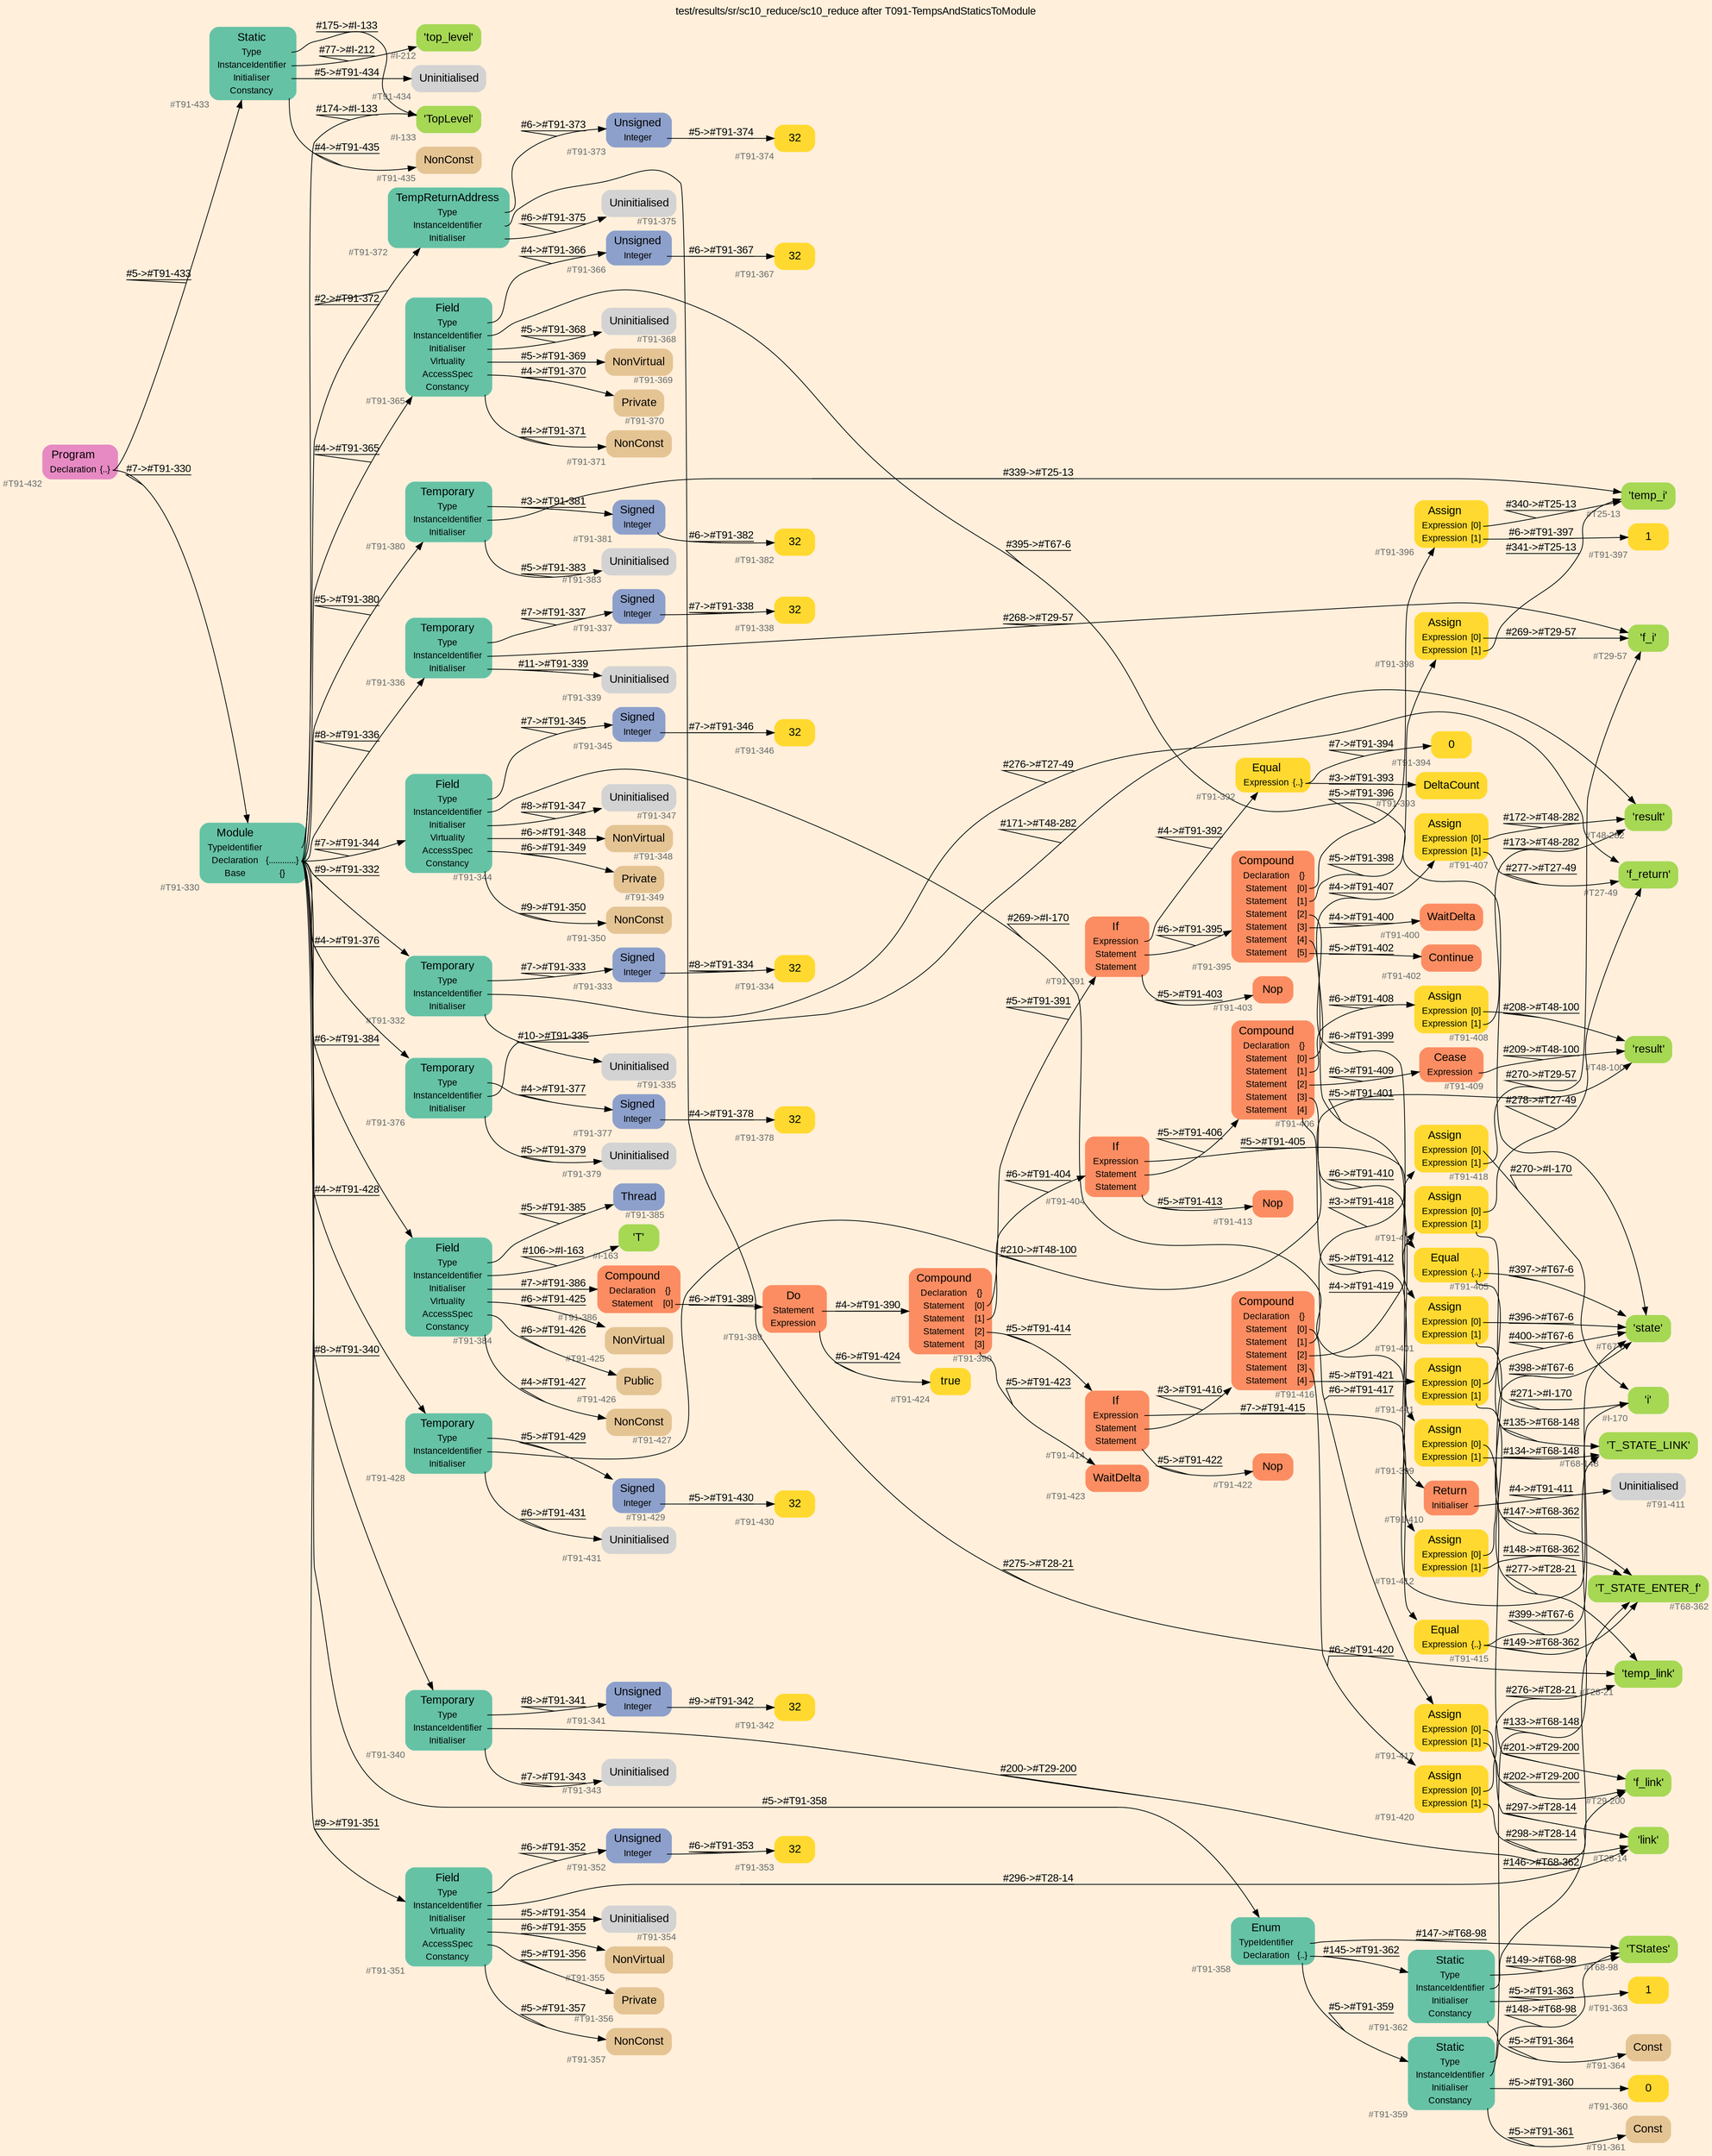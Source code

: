 digraph "test/results/sr/sc10_reduce/sc10_reduce after T091-TempsAndStaticsToModule" {
label = "test/results/sr/sc10_reduce/sc10_reduce after T091-TempsAndStaticsToModule"
labelloc = t
graph [
    rankdir = "LR"
    ranksep = 0.3
    bgcolor = antiquewhite1
    color = black
    fontcolor = black
    fontname = "Arial"
];
node [
    fontname = "Arial"
];
edge [
    fontname = "Arial"
];

// -------------------- node figure --------------------
// -------- block #T91-432 ----------
"#T91-432" [
    fillcolor = "/set28/4"
    xlabel = "#T91-432"
    fontsize = "12"
    fontcolor = grey40
    shape = "plaintext"
    label = <<TABLE BORDER="0" CELLBORDER="0" CELLSPACING="0">
     <TR><TD><FONT COLOR="black" POINT-SIZE="15">Program</FONT></TD></TR>
     <TR><TD><FONT COLOR="black" POINT-SIZE="12">Declaration</FONT></TD><TD PORT="port0"><FONT COLOR="black" POINT-SIZE="12">{..}</FONT></TD></TR>
    </TABLE>>
    style = "rounded,filled"
];

// -------- block #T91-330 ----------
"#T91-330" [
    fillcolor = "/set28/1"
    xlabel = "#T91-330"
    fontsize = "12"
    fontcolor = grey40
    shape = "plaintext"
    label = <<TABLE BORDER="0" CELLBORDER="0" CELLSPACING="0">
     <TR><TD><FONT COLOR="black" POINT-SIZE="15">Module</FONT></TD></TR>
     <TR><TD><FONT COLOR="black" POINT-SIZE="12">TypeIdentifier</FONT></TD><TD PORT="port0"></TD></TR>
     <TR><TD><FONT COLOR="black" POINT-SIZE="12">Declaration</FONT></TD><TD PORT="port1"><FONT COLOR="black" POINT-SIZE="12">{............}</FONT></TD></TR>
     <TR><TD><FONT COLOR="black" POINT-SIZE="12">Base</FONT></TD><TD PORT="port2"><FONT COLOR="black" POINT-SIZE="12">{}</FONT></TD></TR>
    </TABLE>>
    style = "rounded,filled"
];

// -------- block #I-133 ----------
"#I-133" [
    fillcolor = "/set28/5"
    xlabel = "#I-133"
    fontsize = "12"
    fontcolor = grey40
    shape = "plaintext"
    label = <<TABLE BORDER="0" CELLBORDER="0" CELLSPACING="0">
     <TR><TD><FONT COLOR="black" POINT-SIZE="15">'TopLevel'</FONT></TD></TR>
    </TABLE>>
    style = "rounded,filled"
];

// -------- block #T91-332 ----------
"#T91-332" [
    fillcolor = "/set28/1"
    xlabel = "#T91-332"
    fontsize = "12"
    fontcolor = grey40
    shape = "plaintext"
    label = <<TABLE BORDER="0" CELLBORDER="0" CELLSPACING="0">
     <TR><TD><FONT COLOR="black" POINT-SIZE="15">Temporary</FONT></TD></TR>
     <TR><TD><FONT COLOR="black" POINT-SIZE="12">Type</FONT></TD><TD PORT="port0"></TD></TR>
     <TR><TD><FONT COLOR="black" POINT-SIZE="12">InstanceIdentifier</FONT></TD><TD PORT="port1"></TD></TR>
     <TR><TD><FONT COLOR="black" POINT-SIZE="12">Initialiser</FONT></TD><TD PORT="port2"></TD></TR>
    </TABLE>>
    style = "rounded,filled"
];

// -------- block #T91-333 ----------
"#T91-333" [
    fillcolor = "/set28/3"
    xlabel = "#T91-333"
    fontsize = "12"
    fontcolor = grey40
    shape = "plaintext"
    label = <<TABLE BORDER="0" CELLBORDER="0" CELLSPACING="0">
     <TR><TD><FONT COLOR="black" POINT-SIZE="15">Signed</FONT></TD></TR>
     <TR><TD><FONT COLOR="black" POINT-SIZE="12">Integer</FONT></TD><TD PORT="port0"></TD></TR>
    </TABLE>>
    style = "rounded,filled"
];

// -------- block #T91-334 ----------
"#T91-334" [
    fillcolor = "/set28/6"
    xlabel = "#T91-334"
    fontsize = "12"
    fontcolor = grey40
    shape = "plaintext"
    label = <<TABLE BORDER="0" CELLBORDER="0" CELLSPACING="0">
     <TR><TD><FONT COLOR="black" POINT-SIZE="15">32</FONT></TD></TR>
    </TABLE>>
    style = "rounded,filled"
];

// -------- block #T27-49 ----------
"#T27-49" [
    fillcolor = "/set28/5"
    xlabel = "#T27-49"
    fontsize = "12"
    fontcolor = grey40
    shape = "plaintext"
    label = <<TABLE BORDER="0" CELLBORDER="0" CELLSPACING="0">
     <TR><TD><FONT COLOR="black" POINT-SIZE="15">'f_return'</FONT></TD></TR>
    </TABLE>>
    style = "rounded,filled"
];

// -------- block #T91-335 ----------
"#T91-335" [
    xlabel = "#T91-335"
    fontsize = "12"
    fontcolor = grey40
    shape = "plaintext"
    label = <<TABLE BORDER="0" CELLBORDER="0" CELLSPACING="0">
     <TR><TD><FONT COLOR="black" POINT-SIZE="15">Uninitialised</FONT></TD></TR>
    </TABLE>>
    style = "rounded,filled"
];

// -------- block #T91-336 ----------
"#T91-336" [
    fillcolor = "/set28/1"
    xlabel = "#T91-336"
    fontsize = "12"
    fontcolor = grey40
    shape = "plaintext"
    label = <<TABLE BORDER="0" CELLBORDER="0" CELLSPACING="0">
     <TR><TD><FONT COLOR="black" POINT-SIZE="15">Temporary</FONT></TD></TR>
     <TR><TD><FONT COLOR="black" POINT-SIZE="12">Type</FONT></TD><TD PORT="port0"></TD></TR>
     <TR><TD><FONT COLOR="black" POINT-SIZE="12">InstanceIdentifier</FONT></TD><TD PORT="port1"></TD></TR>
     <TR><TD><FONT COLOR="black" POINT-SIZE="12">Initialiser</FONT></TD><TD PORT="port2"></TD></TR>
    </TABLE>>
    style = "rounded,filled"
];

// -------- block #T91-337 ----------
"#T91-337" [
    fillcolor = "/set28/3"
    xlabel = "#T91-337"
    fontsize = "12"
    fontcolor = grey40
    shape = "plaintext"
    label = <<TABLE BORDER="0" CELLBORDER="0" CELLSPACING="0">
     <TR><TD><FONT COLOR="black" POINT-SIZE="15">Signed</FONT></TD></TR>
     <TR><TD><FONT COLOR="black" POINT-SIZE="12">Integer</FONT></TD><TD PORT="port0"></TD></TR>
    </TABLE>>
    style = "rounded,filled"
];

// -------- block #T91-338 ----------
"#T91-338" [
    fillcolor = "/set28/6"
    xlabel = "#T91-338"
    fontsize = "12"
    fontcolor = grey40
    shape = "plaintext"
    label = <<TABLE BORDER="0" CELLBORDER="0" CELLSPACING="0">
     <TR><TD><FONT COLOR="black" POINT-SIZE="15">32</FONT></TD></TR>
    </TABLE>>
    style = "rounded,filled"
];

// -------- block #T29-57 ----------
"#T29-57" [
    fillcolor = "/set28/5"
    xlabel = "#T29-57"
    fontsize = "12"
    fontcolor = grey40
    shape = "plaintext"
    label = <<TABLE BORDER="0" CELLBORDER="0" CELLSPACING="0">
     <TR><TD><FONT COLOR="black" POINT-SIZE="15">'f_i'</FONT></TD></TR>
    </TABLE>>
    style = "rounded,filled"
];

// -------- block #T91-339 ----------
"#T91-339" [
    xlabel = "#T91-339"
    fontsize = "12"
    fontcolor = grey40
    shape = "plaintext"
    label = <<TABLE BORDER="0" CELLBORDER="0" CELLSPACING="0">
     <TR><TD><FONT COLOR="black" POINT-SIZE="15">Uninitialised</FONT></TD></TR>
    </TABLE>>
    style = "rounded,filled"
];

// -------- block #T91-340 ----------
"#T91-340" [
    fillcolor = "/set28/1"
    xlabel = "#T91-340"
    fontsize = "12"
    fontcolor = grey40
    shape = "plaintext"
    label = <<TABLE BORDER="0" CELLBORDER="0" CELLSPACING="0">
     <TR><TD><FONT COLOR="black" POINT-SIZE="15">Temporary</FONT></TD></TR>
     <TR><TD><FONT COLOR="black" POINT-SIZE="12">Type</FONT></TD><TD PORT="port0"></TD></TR>
     <TR><TD><FONT COLOR="black" POINT-SIZE="12">InstanceIdentifier</FONT></TD><TD PORT="port1"></TD></TR>
     <TR><TD><FONT COLOR="black" POINT-SIZE="12">Initialiser</FONT></TD><TD PORT="port2"></TD></TR>
    </TABLE>>
    style = "rounded,filled"
];

// -------- block #T91-341 ----------
"#T91-341" [
    fillcolor = "/set28/3"
    xlabel = "#T91-341"
    fontsize = "12"
    fontcolor = grey40
    shape = "plaintext"
    label = <<TABLE BORDER="0" CELLBORDER="0" CELLSPACING="0">
     <TR><TD><FONT COLOR="black" POINT-SIZE="15">Unsigned</FONT></TD></TR>
     <TR><TD><FONT COLOR="black" POINT-SIZE="12">Integer</FONT></TD><TD PORT="port0"></TD></TR>
    </TABLE>>
    style = "rounded,filled"
];

// -------- block #T91-342 ----------
"#T91-342" [
    fillcolor = "/set28/6"
    xlabel = "#T91-342"
    fontsize = "12"
    fontcolor = grey40
    shape = "plaintext"
    label = <<TABLE BORDER="0" CELLBORDER="0" CELLSPACING="0">
     <TR><TD><FONT COLOR="black" POINT-SIZE="15">32</FONT></TD></TR>
    </TABLE>>
    style = "rounded,filled"
];

// -------- block #T29-200 ----------
"#T29-200" [
    fillcolor = "/set28/5"
    xlabel = "#T29-200"
    fontsize = "12"
    fontcolor = grey40
    shape = "plaintext"
    label = <<TABLE BORDER="0" CELLBORDER="0" CELLSPACING="0">
     <TR><TD><FONT COLOR="black" POINT-SIZE="15">'f_link'</FONT></TD></TR>
    </TABLE>>
    style = "rounded,filled"
];

// -------- block #T91-343 ----------
"#T91-343" [
    xlabel = "#T91-343"
    fontsize = "12"
    fontcolor = grey40
    shape = "plaintext"
    label = <<TABLE BORDER="0" CELLBORDER="0" CELLSPACING="0">
     <TR><TD><FONT COLOR="black" POINT-SIZE="15">Uninitialised</FONT></TD></TR>
    </TABLE>>
    style = "rounded,filled"
];

// -------- block #T91-344 ----------
"#T91-344" [
    fillcolor = "/set28/1"
    xlabel = "#T91-344"
    fontsize = "12"
    fontcolor = grey40
    shape = "plaintext"
    label = <<TABLE BORDER="0" CELLBORDER="0" CELLSPACING="0">
     <TR><TD><FONT COLOR="black" POINT-SIZE="15">Field</FONT></TD></TR>
     <TR><TD><FONT COLOR="black" POINT-SIZE="12">Type</FONT></TD><TD PORT="port0"></TD></TR>
     <TR><TD><FONT COLOR="black" POINT-SIZE="12">InstanceIdentifier</FONT></TD><TD PORT="port1"></TD></TR>
     <TR><TD><FONT COLOR="black" POINT-SIZE="12">Initialiser</FONT></TD><TD PORT="port2"></TD></TR>
     <TR><TD><FONT COLOR="black" POINT-SIZE="12">Virtuality</FONT></TD><TD PORT="port3"></TD></TR>
     <TR><TD><FONT COLOR="black" POINT-SIZE="12">AccessSpec</FONT></TD><TD PORT="port4"></TD></TR>
     <TR><TD><FONT COLOR="black" POINT-SIZE="12">Constancy</FONT></TD><TD PORT="port5"></TD></TR>
    </TABLE>>
    style = "rounded,filled"
];

// -------- block #T91-345 ----------
"#T91-345" [
    fillcolor = "/set28/3"
    xlabel = "#T91-345"
    fontsize = "12"
    fontcolor = grey40
    shape = "plaintext"
    label = <<TABLE BORDER="0" CELLBORDER="0" CELLSPACING="0">
     <TR><TD><FONT COLOR="black" POINT-SIZE="15">Signed</FONT></TD></TR>
     <TR><TD><FONT COLOR="black" POINT-SIZE="12">Integer</FONT></TD><TD PORT="port0"></TD></TR>
    </TABLE>>
    style = "rounded,filled"
];

// -------- block #T91-346 ----------
"#T91-346" [
    fillcolor = "/set28/6"
    xlabel = "#T91-346"
    fontsize = "12"
    fontcolor = grey40
    shape = "plaintext"
    label = <<TABLE BORDER="0" CELLBORDER="0" CELLSPACING="0">
     <TR><TD><FONT COLOR="black" POINT-SIZE="15">32</FONT></TD></TR>
    </TABLE>>
    style = "rounded,filled"
];

// -------- block #I-170 ----------
"#I-170" [
    fillcolor = "/set28/5"
    xlabel = "#I-170"
    fontsize = "12"
    fontcolor = grey40
    shape = "plaintext"
    label = <<TABLE BORDER="0" CELLBORDER="0" CELLSPACING="0">
     <TR><TD><FONT COLOR="black" POINT-SIZE="15">'i'</FONT></TD></TR>
    </TABLE>>
    style = "rounded,filled"
];

// -------- block #T91-347 ----------
"#T91-347" [
    xlabel = "#T91-347"
    fontsize = "12"
    fontcolor = grey40
    shape = "plaintext"
    label = <<TABLE BORDER="0" CELLBORDER="0" CELLSPACING="0">
     <TR><TD><FONT COLOR="black" POINT-SIZE="15">Uninitialised</FONT></TD></TR>
    </TABLE>>
    style = "rounded,filled"
];

// -------- block #T91-348 ----------
"#T91-348" [
    fillcolor = "/set28/7"
    xlabel = "#T91-348"
    fontsize = "12"
    fontcolor = grey40
    shape = "plaintext"
    label = <<TABLE BORDER="0" CELLBORDER="0" CELLSPACING="0">
     <TR><TD><FONT COLOR="black" POINT-SIZE="15">NonVirtual</FONT></TD></TR>
    </TABLE>>
    style = "rounded,filled"
];

// -------- block #T91-349 ----------
"#T91-349" [
    fillcolor = "/set28/7"
    xlabel = "#T91-349"
    fontsize = "12"
    fontcolor = grey40
    shape = "plaintext"
    label = <<TABLE BORDER="0" CELLBORDER="0" CELLSPACING="0">
     <TR><TD><FONT COLOR="black" POINT-SIZE="15">Private</FONT></TD></TR>
    </TABLE>>
    style = "rounded,filled"
];

// -------- block #T91-350 ----------
"#T91-350" [
    fillcolor = "/set28/7"
    xlabel = "#T91-350"
    fontsize = "12"
    fontcolor = grey40
    shape = "plaintext"
    label = <<TABLE BORDER="0" CELLBORDER="0" CELLSPACING="0">
     <TR><TD><FONT COLOR="black" POINT-SIZE="15">NonConst</FONT></TD></TR>
    </TABLE>>
    style = "rounded,filled"
];

// -------- block #T91-351 ----------
"#T91-351" [
    fillcolor = "/set28/1"
    xlabel = "#T91-351"
    fontsize = "12"
    fontcolor = grey40
    shape = "plaintext"
    label = <<TABLE BORDER="0" CELLBORDER="0" CELLSPACING="0">
     <TR><TD><FONT COLOR="black" POINT-SIZE="15">Field</FONT></TD></TR>
     <TR><TD><FONT COLOR="black" POINT-SIZE="12">Type</FONT></TD><TD PORT="port0"></TD></TR>
     <TR><TD><FONT COLOR="black" POINT-SIZE="12">InstanceIdentifier</FONT></TD><TD PORT="port1"></TD></TR>
     <TR><TD><FONT COLOR="black" POINT-SIZE="12">Initialiser</FONT></TD><TD PORT="port2"></TD></TR>
     <TR><TD><FONT COLOR="black" POINT-SIZE="12">Virtuality</FONT></TD><TD PORT="port3"></TD></TR>
     <TR><TD><FONT COLOR="black" POINT-SIZE="12">AccessSpec</FONT></TD><TD PORT="port4"></TD></TR>
     <TR><TD><FONT COLOR="black" POINT-SIZE="12">Constancy</FONT></TD><TD PORT="port5"></TD></TR>
    </TABLE>>
    style = "rounded,filled"
];

// -------- block #T91-352 ----------
"#T91-352" [
    fillcolor = "/set28/3"
    xlabel = "#T91-352"
    fontsize = "12"
    fontcolor = grey40
    shape = "plaintext"
    label = <<TABLE BORDER="0" CELLBORDER="0" CELLSPACING="0">
     <TR><TD><FONT COLOR="black" POINT-SIZE="15">Unsigned</FONT></TD></TR>
     <TR><TD><FONT COLOR="black" POINT-SIZE="12">Integer</FONT></TD><TD PORT="port0"></TD></TR>
    </TABLE>>
    style = "rounded,filled"
];

// -------- block #T91-353 ----------
"#T91-353" [
    fillcolor = "/set28/6"
    xlabel = "#T91-353"
    fontsize = "12"
    fontcolor = grey40
    shape = "plaintext"
    label = <<TABLE BORDER="0" CELLBORDER="0" CELLSPACING="0">
     <TR><TD><FONT COLOR="black" POINT-SIZE="15">32</FONT></TD></TR>
    </TABLE>>
    style = "rounded,filled"
];

// -------- block #T28-14 ----------
"#T28-14" [
    fillcolor = "/set28/5"
    xlabel = "#T28-14"
    fontsize = "12"
    fontcolor = grey40
    shape = "plaintext"
    label = <<TABLE BORDER="0" CELLBORDER="0" CELLSPACING="0">
     <TR><TD><FONT COLOR="black" POINT-SIZE="15">'link'</FONT></TD></TR>
    </TABLE>>
    style = "rounded,filled"
];

// -------- block #T91-354 ----------
"#T91-354" [
    xlabel = "#T91-354"
    fontsize = "12"
    fontcolor = grey40
    shape = "plaintext"
    label = <<TABLE BORDER="0" CELLBORDER="0" CELLSPACING="0">
     <TR><TD><FONT COLOR="black" POINT-SIZE="15">Uninitialised</FONT></TD></TR>
    </TABLE>>
    style = "rounded,filled"
];

// -------- block #T91-355 ----------
"#T91-355" [
    fillcolor = "/set28/7"
    xlabel = "#T91-355"
    fontsize = "12"
    fontcolor = grey40
    shape = "plaintext"
    label = <<TABLE BORDER="0" CELLBORDER="0" CELLSPACING="0">
     <TR><TD><FONT COLOR="black" POINT-SIZE="15">NonVirtual</FONT></TD></TR>
    </TABLE>>
    style = "rounded,filled"
];

// -------- block #T91-356 ----------
"#T91-356" [
    fillcolor = "/set28/7"
    xlabel = "#T91-356"
    fontsize = "12"
    fontcolor = grey40
    shape = "plaintext"
    label = <<TABLE BORDER="0" CELLBORDER="0" CELLSPACING="0">
     <TR><TD><FONT COLOR="black" POINT-SIZE="15">Private</FONT></TD></TR>
    </TABLE>>
    style = "rounded,filled"
];

// -------- block #T91-357 ----------
"#T91-357" [
    fillcolor = "/set28/7"
    xlabel = "#T91-357"
    fontsize = "12"
    fontcolor = grey40
    shape = "plaintext"
    label = <<TABLE BORDER="0" CELLBORDER="0" CELLSPACING="0">
     <TR><TD><FONT COLOR="black" POINT-SIZE="15">NonConst</FONT></TD></TR>
    </TABLE>>
    style = "rounded,filled"
];

// -------- block #T91-358 ----------
"#T91-358" [
    fillcolor = "/set28/1"
    xlabel = "#T91-358"
    fontsize = "12"
    fontcolor = grey40
    shape = "plaintext"
    label = <<TABLE BORDER="0" CELLBORDER="0" CELLSPACING="0">
     <TR><TD><FONT COLOR="black" POINT-SIZE="15">Enum</FONT></TD></TR>
     <TR><TD><FONT COLOR="black" POINT-SIZE="12">TypeIdentifier</FONT></TD><TD PORT="port0"></TD></TR>
     <TR><TD><FONT COLOR="black" POINT-SIZE="12">Declaration</FONT></TD><TD PORT="port1"><FONT COLOR="black" POINT-SIZE="12">{..}</FONT></TD></TR>
    </TABLE>>
    style = "rounded,filled"
];

// -------- block #T68-98 ----------
"#T68-98" [
    fillcolor = "/set28/5"
    xlabel = "#T68-98"
    fontsize = "12"
    fontcolor = grey40
    shape = "plaintext"
    label = <<TABLE BORDER="0" CELLBORDER="0" CELLSPACING="0">
     <TR><TD><FONT COLOR="black" POINT-SIZE="15">'TStates'</FONT></TD></TR>
    </TABLE>>
    style = "rounded,filled"
];

// -------- block #T91-359 ----------
"#T91-359" [
    fillcolor = "/set28/1"
    xlabel = "#T91-359"
    fontsize = "12"
    fontcolor = grey40
    shape = "plaintext"
    label = <<TABLE BORDER="0" CELLBORDER="0" CELLSPACING="0">
     <TR><TD><FONT COLOR="black" POINT-SIZE="15">Static</FONT></TD></TR>
     <TR><TD><FONT COLOR="black" POINT-SIZE="12">Type</FONT></TD><TD PORT="port0"></TD></TR>
     <TR><TD><FONT COLOR="black" POINT-SIZE="12">InstanceIdentifier</FONT></TD><TD PORT="port1"></TD></TR>
     <TR><TD><FONT COLOR="black" POINT-SIZE="12">Initialiser</FONT></TD><TD PORT="port2"></TD></TR>
     <TR><TD><FONT COLOR="black" POINT-SIZE="12">Constancy</FONT></TD><TD PORT="port3"></TD></TR>
    </TABLE>>
    style = "rounded,filled"
];

// -------- block #T68-148 ----------
"#T68-148" [
    fillcolor = "/set28/5"
    xlabel = "#T68-148"
    fontsize = "12"
    fontcolor = grey40
    shape = "plaintext"
    label = <<TABLE BORDER="0" CELLBORDER="0" CELLSPACING="0">
     <TR><TD><FONT COLOR="black" POINT-SIZE="15">'T_STATE_LINK'</FONT></TD></TR>
    </TABLE>>
    style = "rounded,filled"
];

// -------- block #T91-360 ----------
"#T91-360" [
    fillcolor = "/set28/6"
    xlabel = "#T91-360"
    fontsize = "12"
    fontcolor = grey40
    shape = "plaintext"
    label = <<TABLE BORDER="0" CELLBORDER="0" CELLSPACING="0">
     <TR><TD><FONT COLOR="black" POINT-SIZE="15">0</FONT></TD></TR>
    </TABLE>>
    style = "rounded,filled"
];

// -------- block #T91-361 ----------
"#T91-361" [
    fillcolor = "/set28/7"
    xlabel = "#T91-361"
    fontsize = "12"
    fontcolor = grey40
    shape = "plaintext"
    label = <<TABLE BORDER="0" CELLBORDER="0" CELLSPACING="0">
     <TR><TD><FONT COLOR="black" POINT-SIZE="15">Const</FONT></TD></TR>
    </TABLE>>
    style = "rounded,filled"
];

// -------- block #T91-362 ----------
"#T91-362" [
    fillcolor = "/set28/1"
    xlabel = "#T91-362"
    fontsize = "12"
    fontcolor = grey40
    shape = "plaintext"
    label = <<TABLE BORDER="0" CELLBORDER="0" CELLSPACING="0">
     <TR><TD><FONT COLOR="black" POINT-SIZE="15">Static</FONT></TD></TR>
     <TR><TD><FONT COLOR="black" POINT-SIZE="12">Type</FONT></TD><TD PORT="port0"></TD></TR>
     <TR><TD><FONT COLOR="black" POINT-SIZE="12">InstanceIdentifier</FONT></TD><TD PORT="port1"></TD></TR>
     <TR><TD><FONT COLOR="black" POINT-SIZE="12">Initialiser</FONT></TD><TD PORT="port2"></TD></TR>
     <TR><TD><FONT COLOR="black" POINT-SIZE="12">Constancy</FONT></TD><TD PORT="port3"></TD></TR>
    </TABLE>>
    style = "rounded,filled"
];

// -------- block #T68-362 ----------
"#T68-362" [
    fillcolor = "/set28/5"
    xlabel = "#T68-362"
    fontsize = "12"
    fontcolor = grey40
    shape = "plaintext"
    label = <<TABLE BORDER="0" CELLBORDER="0" CELLSPACING="0">
     <TR><TD><FONT COLOR="black" POINT-SIZE="15">'T_STATE_ENTER_f'</FONT></TD></TR>
    </TABLE>>
    style = "rounded,filled"
];

// -------- block #T91-363 ----------
"#T91-363" [
    fillcolor = "/set28/6"
    xlabel = "#T91-363"
    fontsize = "12"
    fontcolor = grey40
    shape = "plaintext"
    label = <<TABLE BORDER="0" CELLBORDER="0" CELLSPACING="0">
     <TR><TD><FONT COLOR="black" POINT-SIZE="15">1</FONT></TD></TR>
    </TABLE>>
    style = "rounded,filled"
];

// -------- block #T91-364 ----------
"#T91-364" [
    fillcolor = "/set28/7"
    xlabel = "#T91-364"
    fontsize = "12"
    fontcolor = grey40
    shape = "plaintext"
    label = <<TABLE BORDER="0" CELLBORDER="0" CELLSPACING="0">
     <TR><TD><FONT COLOR="black" POINT-SIZE="15">Const</FONT></TD></TR>
    </TABLE>>
    style = "rounded,filled"
];

// -------- block #T91-365 ----------
"#T91-365" [
    fillcolor = "/set28/1"
    xlabel = "#T91-365"
    fontsize = "12"
    fontcolor = grey40
    shape = "plaintext"
    label = <<TABLE BORDER="0" CELLBORDER="0" CELLSPACING="0">
     <TR><TD><FONT COLOR="black" POINT-SIZE="15">Field</FONT></TD></TR>
     <TR><TD><FONT COLOR="black" POINT-SIZE="12">Type</FONT></TD><TD PORT="port0"></TD></TR>
     <TR><TD><FONT COLOR="black" POINT-SIZE="12">InstanceIdentifier</FONT></TD><TD PORT="port1"></TD></TR>
     <TR><TD><FONT COLOR="black" POINT-SIZE="12">Initialiser</FONT></TD><TD PORT="port2"></TD></TR>
     <TR><TD><FONT COLOR="black" POINT-SIZE="12">Virtuality</FONT></TD><TD PORT="port3"></TD></TR>
     <TR><TD><FONT COLOR="black" POINT-SIZE="12">AccessSpec</FONT></TD><TD PORT="port4"></TD></TR>
     <TR><TD><FONT COLOR="black" POINT-SIZE="12">Constancy</FONT></TD><TD PORT="port5"></TD></TR>
    </TABLE>>
    style = "rounded,filled"
];

// -------- block #T91-366 ----------
"#T91-366" [
    fillcolor = "/set28/3"
    xlabel = "#T91-366"
    fontsize = "12"
    fontcolor = grey40
    shape = "plaintext"
    label = <<TABLE BORDER="0" CELLBORDER="0" CELLSPACING="0">
     <TR><TD><FONT COLOR="black" POINT-SIZE="15">Unsigned</FONT></TD></TR>
     <TR><TD><FONT COLOR="black" POINT-SIZE="12">Integer</FONT></TD><TD PORT="port0"></TD></TR>
    </TABLE>>
    style = "rounded,filled"
];

// -------- block #T91-367 ----------
"#T91-367" [
    fillcolor = "/set28/6"
    xlabel = "#T91-367"
    fontsize = "12"
    fontcolor = grey40
    shape = "plaintext"
    label = <<TABLE BORDER="0" CELLBORDER="0" CELLSPACING="0">
     <TR><TD><FONT COLOR="black" POINT-SIZE="15">32</FONT></TD></TR>
    </TABLE>>
    style = "rounded,filled"
];

// -------- block #T67-6 ----------
"#T67-6" [
    fillcolor = "/set28/5"
    xlabel = "#T67-6"
    fontsize = "12"
    fontcolor = grey40
    shape = "plaintext"
    label = <<TABLE BORDER="0" CELLBORDER="0" CELLSPACING="0">
     <TR><TD><FONT COLOR="black" POINT-SIZE="15">'state'</FONT></TD></TR>
    </TABLE>>
    style = "rounded,filled"
];

// -------- block #T91-368 ----------
"#T91-368" [
    xlabel = "#T91-368"
    fontsize = "12"
    fontcolor = grey40
    shape = "plaintext"
    label = <<TABLE BORDER="0" CELLBORDER="0" CELLSPACING="0">
     <TR><TD><FONT COLOR="black" POINT-SIZE="15">Uninitialised</FONT></TD></TR>
    </TABLE>>
    style = "rounded,filled"
];

// -------- block #T91-369 ----------
"#T91-369" [
    fillcolor = "/set28/7"
    xlabel = "#T91-369"
    fontsize = "12"
    fontcolor = grey40
    shape = "plaintext"
    label = <<TABLE BORDER="0" CELLBORDER="0" CELLSPACING="0">
     <TR><TD><FONT COLOR="black" POINT-SIZE="15">NonVirtual</FONT></TD></TR>
    </TABLE>>
    style = "rounded,filled"
];

// -------- block #T91-370 ----------
"#T91-370" [
    fillcolor = "/set28/7"
    xlabel = "#T91-370"
    fontsize = "12"
    fontcolor = grey40
    shape = "plaintext"
    label = <<TABLE BORDER="0" CELLBORDER="0" CELLSPACING="0">
     <TR><TD><FONT COLOR="black" POINT-SIZE="15">Private</FONT></TD></TR>
    </TABLE>>
    style = "rounded,filled"
];

// -------- block #T91-371 ----------
"#T91-371" [
    fillcolor = "/set28/7"
    xlabel = "#T91-371"
    fontsize = "12"
    fontcolor = grey40
    shape = "plaintext"
    label = <<TABLE BORDER="0" CELLBORDER="0" CELLSPACING="0">
     <TR><TD><FONT COLOR="black" POINT-SIZE="15">NonConst</FONT></TD></TR>
    </TABLE>>
    style = "rounded,filled"
];

// -------- block #T91-372 ----------
"#T91-372" [
    fillcolor = "/set28/1"
    xlabel = "#T91-372"
    fontsize = "12"
    fontcolor = grey40
    shape = "plaintext"
    label = <<TABLE BORDER="0" CELLBORDER="0" CELLSPACING="0">
     <TR><TD><FONT COLOR="black" POINT-SIZE="15">TempReturnAddress</FONT></TD></TR>
     <TR><TD><FONT COLOR="black" POINT-SIZE="12">Type</FONT></TD><TD PORT="port0"></TD></TR>
     <TR><TD><FONT COLOR="black" POINT-SIZE="12">InstanceIdentifier</FONT></TD><TD PORT="port1"></TD></TR>
     <TR><TD><FONT COLOR="black" POINT-SIZE="12">Initialiser</FONT></TD><TD PORT="port2"></TD></TR>
    </TABLE>>
    style = "rounded,filled"
];

// -------- block #T91-373 ----------
"#T91-373" [
    fillcolor = "/set28/3"
    xlabel = "#T91-373"
    fontsize = "12"
    fontcolor = grey40
    shape = "plaintext"
    label = <<TABLE BORDER="0" CELLBORDER="0" CELLSPACING="0">
     <TR><TD><FONT COLOR="black" POINT-SIZE="15">Unsigned</FONT></TD></TR>
     <TR><TD><FONT COLOR="black" POINT-SIZE="12">Integer</FONT></TD><TD PORT="port0"></TD></TR>
    </TABLE>>
    style = "rounded,filled"
];

// -------- block #T91-374 ----------
"#T91-374" [
    fillcolor = "/set28/6"
    xlabel = "#T91-374"
    fontsize = "12"
    fontcolor = grey40
    shape = "plaintext"
    label = <<TABLE BORDER="0" CELLBORDER="0" CELLSPACING="0">
     <TR><TD><FONT COLOR="black" POINT-SIZE="15">32</FONT></TD></TR>
    </TABLE>>
    style = "rounded,filled"
];

// -------- block #T28-21 ----------
"#T28-21" [
    fillcolor = "/set28/5"
    xlabel = "#T28-21"
    fontsize = "12"
    fontcolor = grey40
    shape = "plaintext"
    label = <<TABLE BORDER="0" CELLBORDER="0" CELLSPACING="0">
     <TR><TD><FONT COLOR="black" POINT-SIZE="15">'temp_link'</FONT></TD></TR>
    </TABLE>>
    style = "rounded,filled"
];

// -------- block #T91-375 ----------
"#T91-375" [
    xlabel = "#T91-375"
    fontsize = "12"
    fontcolor = grey40
    shape = "plaintext"
    label = <<TABLE BORDER="0" CELLBORDER="0" CELLSPACING="0">
     <TR><TD><FONT COLOR="black" POINT-SIZE="15">Uninitialised</FONT></TD></TR>
    </TABLE>>
    style = "rounded,filled"
];

// -------- block #T91-376 ----------
"#T91-376" [
    fillcolor = "/set28/1"
    xlabel = "#T91-376"
    fontsize = "12"
    fontcolor = grey40
    shape = "plaintext"
    label = <<TABLE BORDER="0" CELLBORDER="0" CELLSPACING="0">
     <TR><TD><FONT COLOR="black" POINT-SIZE="15">Temporary</FONT></TD></TR>
     <TR><TD><FONT COLOR="black" POINT-SIZE="12">Type</FONT></TD><TD PORT="port0"></TD></TR>
     <TR><TD><FONT COLOR="black" POINT-SIZE="12">InstanceIdentifier</FONT></TD><TD PORT="port1"></TD></TR>
     <TR><TD><FONT COLOR="black" POINT-SIZE="12">Initialiser</FONT></TD><TD PORT="port2"></TD></TR>
    </TABLE>>
    style = "rounded,filled"
];

// -------- block #T91-377 ----------
"#T91-377" [
    fillcolor = "/set28/3"
    xlabel = "#T91-377"
    fontsize = "12"
    fontcolor = grey40
    shape = "plaintext"
    label = <<TABLE BORDER="0" CELLBORDER="0" CELLSPACING="0">
     <TR><TD><FONT COLOR="black" POINT-SIZE="15">Signed</FONT></TD></TR>
     <TR><TD><FONT COLOR="black" POINT-SIZE="12">Integer</FONT></TD><TD PORT="port0"></TD></TR>
    </TABLE>>
    style = "rounded,filled"
];

// -------- block #T91-378 ----------
"#T91-378" [
    fillcolor = "/set28/6"
    xlabel = "#T91-378"
    fontsize = "12"
    fontcolor = grey40
    shape = "plaintext"
    label = <<TABLE BORDER="0" CELLBORDER="0" CELLSPACING="0">
     <TR><TD><FONT COLOR="black" POINT-SIZE="15">32</FONT></TD></TR>
    </TABLE>>
    style = "rounded,filled"
];

// -------- block #T48-282 ----------
"#T48-282" [
    fillcolor = "/set28/5"
    xlabel = "#T48-282"
    fontsize = "12"
    fontcolor = grey40
    shape = "plaintext"
    label = <<TABLE BORDER="0" CELLBORDER="0" CELLSPACING="0">
     <TR><TD><FONT COLOR="black" POINT-SIZE="15">'result'</FONT></TD></TR>
    </TABLE>>
    style = "rounded,filled"
];

// -------- block #T91-379 ----------
"#T91-379" [
    xlabel = "#T91-379"
    fontsize = "12"
    fontcolor = grey40
    shape = "plaintext"
    label = <<TABLE BORDER="0" CELLBORDER="0" CELLSPACING="0">
     <TR><TD><FONT COLOR="black" POINT-SIZE="15">Uninitialised</FONT></TD></TR>
    </TABLE>>
    style = "rounded,filled"
];

// -------- block #T91-380 ----------
"#T91-380" [
    fillcolor = "/set28/1"
    xlabel = "#T91-380"
    fontsize = "12"
    fontcolor = grey40
    shape = "plaintext"
    label = <<TABLE BORDER="0" CELLBORDER="0" CELLSPACING="0">
     <TR><TD><FONT COLOR="black" POINT-SIZE="15">Temporary</FONT></TD></TR>
     <TR><TD><FONT COLOR="black" POINT-SIZE="12">Type</FONT></TD><TD PORT="port0"></TD></TR>
     <TR><TD><FONT COLOR="black" POINT-SIZE="12">InstanceIdentifier</FONT></TD><TD PORT="port1"></TD></TR>
     <TR><TD><FONT COLOR="black" POINT-SIZE="12">Initialiser</FONT></TD><TD PORT="port2"></TD></TR>
    </TABLE>>
    style = "rounded,filled"
];

// -------- block #T91-381 ----------
"#T91-381" [
    fillcolor = "/set28/3"
    xlabel = "#T91-381"
    fontsize = "12"
    fontcolor = grey40
    shape = "plaintext"
    label = <<TABLE BORDER="0" CELLBORDER="0" CELLSPACING="0">
     <TR><TD><FONT COLOR="black" POINT-SIZE="15">Signed</FONT></TD></TR>
     <TR><TD><FONT COLOR="black" POINT-SIZE="12">Integer</FONT></TD><TD PORT="port0"></TD></TR>
    </TABLE>>
    style = "rounded,filled"
];

// -------- block #T91-382 ----------
"#T91-382" [
    fillcolor = "/set28/6"
    xlabel = "#T91-382"
    fontsize = "12"
    fontcolor = grey40
    shape = "plaintext"
    label = <<TABLE BORDER="0" CELLBORDER="0" CELLSPACING="0">
     <TR><TD><FONT COLOR="black" POINT-SIZE="15">32</FONT></TD></TR>
    </TABLE>>
    style = "rounded,filled"
];

// -------- block #T25-13 ----------
"#T25-13" [
    fillcolor = "/set28/5"
    xlabel = "#T25-13"
    fontsize = "12"
    fontcolor = grey40
    shape = "plaintext"
    label = <<TABLE BORDER="0" CELLBORDER="0" CELLSPACING="0">
     <TR><TD><FONT COLOR="black" POINT-SIZE="15">'temp_i'</FONT></TD></TR>
    </TABLE>>
    style = "rounded,filled"
];

// -------- block #T91-383 ----------
"#T91-383" [
    xlabel = "#T91-383"
    fontsize = "12"
    fontcolor = grey40
    shape = "plaintext"
    label = <<TABLE BORDER="0" CELLBORDER="0" CELLSPACING="0">
     <TR><TD><FONT COLOR="black" POINT-SIZE="15">Uninitialised</FONT></TD></TR>
    </TABLE>>
    style = "rounded,filled"
];

// -------- block #T91-384 ----------
"#T91-384" [
    fillcolor = "/set28/1"
    xlabel = "#T91-384"
    fontsize = "12"
    fontcolor = grey40
    shape = "plaintext"
    label = <<TABLE BORDER="0" CELLBORDER="0" CELLSPACING="0">
     <TR><TD><FONT COLOR="black" POINT-SIZE="15">Field</FONT></TD></TR>
     <TR><TD><FONT COLOR="black" POINT-SIZE="12">Type</FONT></TD><TD PORT="port0"></TD></TR>
     <TR><TD><FONT COLOR="black" POINT-SIZE="12">InstanceIdentifier</FONT></TD><TD PORT="port1"></TD></TR>
     <TR><TD><FONT COLOR="black" POINT-SIZE="12">Initialiser</FONT></TD><TD PORT="port2"></TD></TR>
     <TR><TD><FONT COLOR="black" POINT-SIZE="12">Virtuality</FONT></TD><TD PORT="port3"></TD></TR>
     <TR><TD><FONT COLOR="black" POINT-SIZE="12">AccessSpec</FONT></TD><TD PORT="port4"></TD></TR>
     <TR><TD><FONT COLOR="black" POINT-SIZE="12">Constancy</FONT></TD><TD PORT="port5"></TD></TR>
    </TABLE>>
    style = "rounded,filled"
];

// -------- block #T91-385 ----------
"#T91-385" [
    fillcolor = "/set28/3"
    xlabel = "#T91-385"
    fontsize = "12"
    fontcolor = grey40
    shape = "plaintext"
    label = <<TABLE BORDER="0" CELLBORDER="0" CELLSPACING="0">
     <TR><TD><FONT COLOR="black" POINT-SIZE="15">Thread</FONT></TD></TR>
    </TABLE>>
    style = "rounded,filled"
];

// -------- block #I-163 ----------
"#I-163" [
    fillcolor = "/set28/5"
    xlabel = "#I-163"
    fontsize = "12"
    fontcolor = grey40
    shape = "plaintext"
    label = <<TABLE BORDER="0" CELLBORDER="0" CELLSPACING="0">
     <TR><TD><FONT COLOR="black" POINT-SIZE="15">'T'</FONT></TD></TR>
    </TABLE>>
    style = "rounded,filled"
];

// -------- block #T91-386 ----------
"#T91-386" [
    fillcolor = "/set28/2"
    xlabel = "#T91-386"
    fontsize = "12"
    fontcolor = grey40
    shape = "plaintext"
    label = <<TABLE BORDER="0" CELLBORDER="0" CELLSPACING="0">
     <TR><TD><FONT COLOR="black" POINT-SIZE="15">Compound</FONT></TD></TR>
     <TR><TD><FONT COLOR="black" POINT-SIZE="12">Declaration</FONT></TD><TD PORT="port0"><FONT COLOR="black" POINT-SIZE="12">{}</FONT></TD></TR>
     <TR><TD><FONT COLOR="black" POINT-SIZE="12">Statement</FONT></TD><TD PORT="port1"><FONT COLOR="black" POINT-SIZE="12">[0]</FONT></TD></TR>
    </TABLE>>
    style = "rounded,filled"
];

// -------- block #T91-389 ----------
"#T91-389" [
    fillcolor = "/set28/2"
    xlabel = "#T91-389"
    fontsize = "12"
    fontcolor = grey40
    shape = "plaintext"
    label = <<TABLE BORDER="0" CELLBORDER="0" CELLSPACING="0">
     <TR><TD><FONT COLOR="black" POINT-SIZE="15">Do</FONT></TD></TR>
     <TR><TD><FONT COLOR="black" POINT-SIZE="12">Statement</FONT></TD><TD PORT="port0"></TD></TR>
     <TR><TD><FONT COLOR="black" POINT-SIZE="12">Expression</FONT></TD><TD PORT="port1"></TD></TR>
    </TABLE>>
    style = "rounded,filled"
];

// -------- block #T91-390 ----------
"#T91-390" [
    fillcolor = "/set28/2"
    xlabel = "#T91-390"
    fontsize = "12"
    fontcolor = grey40
    shape = "plaintext"
    label = <<TABLE BORDER="0" CELLBORDER="0" CELLSPACING="0">
     <TR><TD><FONT COLOR="black" POINT-SIZE="15">Compound</FONT></TD></TR>
     <TR><TD><FONT COLOR="black" POINT-SIZE="12">Declaration</FONT></TD><TD PORT="port0"><FONT COLOR="black" POINT-SIZE="12">{}</FONT></TD></TR>
     <TR><TD><FONT COLOR="black" POINT-SIZE="12">Statement</FONT></TD><TD PORT="port1"><FONT COLOR="black" POINT-SIZE="12">[0]</FONT></TD></TR>
     <TR><TD><FONT COLOR="black" POINT-SIZE="12">Statement</FONT></TD><TD PORT="port2"><FONT COLOR="black" POINT-SIZE="12">[1]</FONT></TD></TR>
     <TR><TD><FONT COLOR="black" POINT-SIZE="12">Statement</FONT></TD><TD PORT="port3"><FONT COLOR="black" POINT-SIZE="12">[2]</FONT></TD></TR>
     <TR><TD><FONT COLOR="black" POINT-SIZE="12">Statement</FONT></TD><TD PORT="port4"><FONT COLOR="black" POINT-SIZE="12">[3]</FONT></TD></TR>
    </TABLE>>
    style = "rounded,filled"
];

// -------- block #T91-391 ----------
"#T91-391" [
    fillcolor = "/set28/2"
    xlabel = "#T91-391"
    fontsize = "12"
    fontcolor = grey40
    shape = "plaintext"
    label = <<TABLE BORDER="0" CELLBORDER="0" CELLSPACING="0">
     <TR><TD><FONT COLOR="black" POINT-SIZE="15">If</FONT></TD></TR>
     <TR><TD><FONT COLOR="black" POINT-SIZE="12">Expression</FONT></TD><TD PORT="port0"></TD></TR>
     <TR><TD><FONT COLOR="black" POINT-SIZE="12">Statement</FONT></TD><TD PORT="port1"></TD></TR>
     <TR><TD><FONT COLOR="black" POINT-SIZE="12">Statement</FONT></TD><TD PORT="port2"></TD></TR>
    </TABLE>>
    style = "rounded,filled"
];

// -------- block #T91-392 ----------
"#T91-392" [
    fillcolor = "/set28/6"
    xlabel = "#T91-392"
    fontsize = "12"
    fontcolor = grey40
    shape = "plaintext"
    label = <<TABLE BORDER="0" CELLBORDER="0" CELLSPACING="0">
     <TR><TD><FONT COLOR="black" POINT-SIZE="15">Equal</FONT></TD></TR>
     <TR><TD><FONT COLOR="black" POINT-SIZE="12">Expression</FONT></TD><TD PORT="port0"><FONT COLOR="black" POINT-SIZE="12">{..}</FONT></TD></TR>
    </TABLE>>
    style = "rounded,filled"
];

// -------- block #T91-393 ----------
"#T91-393" [
    fillcolor = "/set28/6"
    xlabel = "#T91-393"
    fontsize = "12"
    fontcolor = grey40
    shape = "plaintext"
    label = <<TABLE BORDER="0" CELLBORDER="0" CELLSPACING="0">
     <TR><TD><FONT COLOR="black" POINT-SIZE="15">DeltaCount</FONT></TD></TR>
    </TABLE>>
    style = "rounded,filled"
];

// -------- block #T91-394 ----------
"#T91-394" [
    fillcolor = "/set28/6"
    xlabel = "#T91-394"
    fontsize = "12"
    fontcolor = grey40
    shape = "plaintext"
    label = <<TABLE BORDER="0" CELLBORDER="0" CELLSPACING="0">
     <TR><TD><FONT COLOR="black" POINT-SIZE="15">0</FONT></TD></TR>
    </TABLE>>
    style = "rounded,filled"
];

// -------- block #T91-395 ----------
"#T91-395" [
    fillcolor = "/set28/2"
    xlabel = "#T91-395"
    fontsize = "12"
    fontcolor = grey40
    shape = "plaintext"
    label = <<TABLE BORDER="0" CELLBORDER="0" CELLSPACING="0">
     <TR><TD><FONT COLOR="black" POINT-SIZE="15">Compound</FONT></TD></TR>
     <TR><TD><FONT COLOR="black" POINT-SIZE="12">Declaration</FONT></TD><TD PORT="port0"><FONT COLOR="black" POINT-SIZE="12">{}</FONT></TD></TR>
     <TR><TD><FONT COLOR="black" POINT-SIZE="12">Statement</FONT></TD><TD PORT="port1"><FONT COLOR="black" POINT-SIZE="12">[0]</FONT></TD></TR>
     <TR><TD><FONT COLOR="black" POINT-SIZE="12">Statement</FONT></TD><TD PORT="port2"><FONT COLOR="black" POINT-SIZE="12">[1]</FONT></TD></TR>
     <TR><TD><FONT COLOR="black" POINT-SIZE="12">Statement</FONT></TD><TD PORT="port3"><FONT COLOR="black" POINT-SIZE="12">[2]</FONT></TD></TR>
     <TR><TD><FONT COLOR="black" POINT-SIZE="12">Statement</FONT></TD><TD PORT="port4"><FONT COLOR="black" POINT-SIZE="12">[3]</FONT></TD></TR>
     <TR><TD><FONT COLOR="black" POINT-SIZE="12">Statement</FONT></TD><TD PORT="port5"><FONT COLOR="black" POINT-SIZE="12">[4]</FONT></TD></TR>
     <TR><TD><FONT COLOR="black" POINT-SIZE="12">Statement</FONT></TD><TD PORT="port6"><FONT COLOR="black" POINT-SIZE="12">[5]</FONT></TD></TR>
    </TABLE>>
    style = "rounded,filled"
];

// -------- block #T91-396 ----------
"#T91-396" [
    fillcolor = "/set28/6"
    xlabel = "#T91-396"
    fontsize = "12"
    fontcolor = grey40
    shape = "plaintext"
    label = <<TABLE BORDER="0" CELLBORDER="0" CELLSPACING="0">
     <TR><TD><FONT COLOR="black" POINT-SIZE="15">Assign</FONT></TD></TR>
     <TR><TD><FONT COLOR="black" POINT-SIZE="12">Expression</FONT></TD><TD PORT="port0"><FONT COLOR="black" POINT-SIZE="12">[0]</FONT></TD></TR>
     <TR><TD><FONT COLOR="black" POINT-SIZE="12">Expression</FONT></TD><TD PORT="port1"><FONT COLOR="black" POINT-SIZE="12">[1]</FONT></TD></TR>
    </TABLE>>
    style = "rounded,filled"
];

// -------- block #T91-397 ----------
"#T91-397" [
    fillcolor = "/set28/6"
    xlabel = "#T91-397"
    fontsize = "12"
    fontcolor = grey40
    shape = "plaintext"
    label = <<TABLE BORDER="0" CELLBORDER="0" CELLSPACING="0">
     <TR><TD><FONT COLOR="black" POINT-SIZE="15">1</FONT></TD></TR>
    </TABLE>>
    style = "rounded,filled"
];

// -------- block #T91-398 ----------
"#T91-398" [
    fillcolor = "/set28/6"
    xlabel = "#T91-398"
    fontsize = "12"
    fontcolor = grey40
    shape = "plaintext"
    label = <<TABLE BORDER="0" CELLBORDER="0" CELLSPACING="0">
     <TR><TD><FONT COLOR="black" POINT-SIZE="15">Assign</FONT></TD></TR>
     <TR><TD><FONT COLOR="black" POINT-SIZE="12">Expression</FONT></TD><TD PORT="port0"><FONT COLOR="black" POINT-SIZE="12">[0]</FONT></TD></TR>
     <TR><TD><FONT COLOR="black" POINT-SIZE="12">Expression</FONT></TD><TD PORT="port1"><FONT COLOR="black" POINT-SIZE="12">[1]</FONT></TD></TR>
    </TABLE>>
    style = "rounded,filled"
];

// -------- block #T91-399 ----------
"#T91-399" [
    fillcolor = "/set28/6"
    xlabel = "#T91-399"
    fontsize = "12"
    fontcolor = grey40
    shape = "plaintext"
    label = <<TABLE BORDER="0" CELLBORDER="0" CELLSPACING="0">
     <TR><TD><FONT COLOR="black" POINT-SIZE="15">Assign</FONT></TD></TR>
     <TR><TD><FONT COLOR="black" POINT-SIZE="12">Expression</FONT></TD><TD PORT="port0"><FONT COLOR="black" POINT-SIZE="12">[0]</FONT></TD></TR>
     <TR><TD><FONT COLOR="black" POINT-SIZE="12">Expression</FONT></TD><TD PORT="port1"><FONT COLOR="black" POINT-SIZE="12">[1]</FONT></TD></TR>
    </TABLE>>
    style = "rounded,filled"
];

// -------- block #T91-400 ----------
"#T91-400" [
    fillcolor = "/set28/2"
    xlabel = "#T91-400"
    fontsize = "12"
    fontcolor = grey40
    shape = "plaintext"
    label = <<TABLE BORDER="0" CELLBORDER="0" CELLSPACING="0">
     <TR><TD><FONT COLOR="black" POINT-SIZE="15">WaitDelta</FONT></TD></TR>
    </TABLE>>
    style = "rounded,filled"
];

// -------- block #T91-401 ----------
"#T91-401" [
    fillcolor = "/set28/6"
    xlabel = "#T91-401"
    fontsize = "12"
    fontcolor = grey40
    shape = "plaintext"
    label = <<TABLE BORDER="0" CELLBORDER="0" CELLSPACING="0">
     <TR><TD><FONT COLOR="black" POINT-SIZE="15">Assign</FONT></TD></TR>
     <TR><TD><FONT COLOR="black" POINT-SIZE="12">Expression</FONT></TD><TD PORT="port0"><FONT COLOR="black" POINT-SIZE="12">[0]</FONT></TD></TR>
     <TR><TD><FONT COLOR="black" POINT-SIZE="12">Expression</FONT></TD><TD PORT="port1"><FONT COLOR="black" POINT-SIZE="12">[1]</FONT></TD></TR>
    </TABLE>>
    style = "rounded,filled"
];

// -------- block #T91-402 ----------
"#T91-402" [
    fillcolor = "/set28/2"
    xlabel = "#T91-402"
    fontsize = "12"
    fontcolor = grey40
    shape = "plaintext"
    label = <<TABLE BORDER="0" CELLBORDER="0" CELLSPACING="0">
     <TR><TD><FONT COLOR="black" POINT-SIZE="15">Continue</FONT></TD></TR>
    </TABLE>>
    style = "rounded,filled"
];

// -------- block #T91-403 ----------
"#T91-403" [
    fillcolor = "/set28/2"
    xlabel = "#T91-403"
    fontsize = "12"
    fontcolor = grey40
    shape = "plaintext"
    label = <<TABLE BORDER="0" CELLBORDER="0" CELLSPACING="0">
     <TR><TD><FONT COLOR="black" POINT-SIZE="15">Nop</FONT></TD></TR>
    </TABLE>>
    style = "rounded,filled"
];

// -------- block #T91-404 ----------
"#T91-404" [
    fillcolor = "/set28/2"
    xlabel = "#T91-404"
    fontsize = "12"
    fontcolor = grey40
    shape = "plaintext"
    label = <<TABLE BORDER="0" CELLBORDER="0" CELLSPACING="0">
     <TR><TD><FONT COLOR="black" POINT-SIZE="15">If</FONT></TD></TR>
     <TR><TD><FONT COLOR="black" POINT-SIZE="12">Expression</FONT></TD><TD PORT="port0"></TD></TR>
     <TR><TD><FONT COLOR="black" POINT-SIZE="12">Statement</FONT></TD><TD PORT="port1"></TD></TR>
     <TR><TD><FONT COLOR="black" POINT-SIZE="12">Statement</FONT></TD><TD PORT="port2"></TD></TR>
    </TABLE>>
    style = "rounded,filled"
];

// -------- block #T91-405 ----------
"#T91-405" [
    fillcolor = "/set28/6"
    xlabel = "#T91-405"
    fontsize = "12"
    fontcolor = grey40
    shape = "plaintext"
    label = <<TABLE BORDER="0" CELLBORDER="0" CELLSPACING="0">
     <TR><TD><FONT COLOR="black" POINT-SIZE="15">Equal</FONT></TD></TR>
     <TR><TD><FONT COLOR="black" POINT-SIZE="12">Expression</FONT></TD><TD PORT="port0"><FONT COLOR="black" POINT-SIZE="12">{..}</FONT></TD></TR>
    </TABLE>>
    style = "rounded,filled"
];

// -------- block #T91-406 ----------
"#T91-406" [
    fillcolor = "/set28/2"
    xlabel = "#T91-406"
    fontsize = "12"
    fontcolor = grey40
    shape = "plaintext"
    label = <<TABLE BORDER="0" CELLBORDER="0" CELLSPACING="0">
     <TR><TD><FONT COLOR="black" POINT-SIZE="15">Compound</FONT></TD></TR>
     <TR><TD><FONT COLOR="black" POINT-SIZE="12">Declaration</FONT></TD><TD PORT="port0"><FONT COLOR="black" POINT-SIZE="12">{}</FONT></TD></TR>
     <TR><TD><FONT COLOR="black" POINT-SIZE="12">Statement</FONT></TD><TD PORT="port1"><FONT COLOR="black" POINT-SIZE="12">[0]</FONT></TD></TR>
     <TR><TD><FONT COLOR="black" POINT-SIZE="12">Statement</FONT></TD><TD PORT="port2"><FONT COLOR="black" POINT-SIZE="12">[1]</FONT></TD></TR>
     <TR><TD><FONT COLOR="black" POINT-SIZE="12">Statement</FONT></TD><TD PORT="port3"><FONT COLOR="black" POINT-SIZE="12">[2]</FONT></TD></TR>
     <TR><TD><FONT COLOR="black" POINT-SIZE="12">Statement</FONT></TD><TD PORT="port4"><FONT COLOR="black" POINT-SIZE="12">[3]</FONT></TD></TR>
     <TR><TD><FONT COLOR="black" POINT-SIZE="12">Statement</FONT></TD><TD PORT="port5"><FONT COLOR="black" POINT-SIZE="12">[4]</FONT></TD></TR>
    </TABLE>>
    style = "rounded,filled"
];

// -------- block #T91-407 ----------
"#T91-407" [
    fillcolor = "/set28/6"
    xlabel = "#T91-407"
    fontsize = "12"
    fontcolor = grey40
    shape = "plaintext"
    label = <<TABLE BORDER="0" CELLBORDER="0" CELLSPACING="0">
     <TR><TD><FONT COLOR="black" POINT-SIZE="15">Assign</FONT></TD></TR>
     <TR><TD><FONT COLOR="black" POINT-SIZE="12">Expression</FONT></TD><TD PORT="port0"><FONT COLOR="black" POINT-SIZE="12">[0]</FONT></TD></TR>
     <TR><TD><FONT COLOR="black" POINT-SIZE="12">Expression</FONT></TD><TD PORT="port1"><FONT COLOR="black" POINT-SIZE="12">[1]</FONT></TD></TR>
    </TABLE>>
    style = "rounded,filled"
];

// -------- block #T91-408 ----------
"#T91-408" [
    fillcolor = "/set28/6"
    xlabel = "#T91-408"
    fontsize = "12"
    fontcolor = grey40
    shape = "plaintext"
    label = <<TABLE BORDER="0" CELLBORDER="0" CELLSPACING="0">
     <TR><TD><FONT COLOR="black" POINT-SIZE="15">Assign</FONT></TD></TR>
     <TR><TD><FONT COLOR="black" POINT-SIZE="12">Expression</FONT></TD><TD PORT="port0"><FONT COLOR="black" POINT-SIZE="12">[0]</FONT></TD></TR>
     <TR><TD><FONT COLOR="black" POINT-SIZE="12">Expression</FONT></TD><TD PORT="port1"><FONT COLOR="black" POINT-SIZE="12">[1]</FONT></TD></TR>
    </TABLE>>
    style = "rounded,filled"
];

// -------- block #T48-100 ----------
"#T48-100" [
    fillcolor = "/set28/5"
    xlabel = "#T48-100"
    fontsize = "12"
    fontcolor = grey40
    shape = "plaintext"
    label = <<TABLE BORDER="0" CELLBORDER="0" CELLSPACING="0">
     <TR><TD><FONT COLOR="black" POINT-SIZE="15">'result'</FONT></TD></TR>
    </TABLE>>
    style = "rounded,filled"
];

// -------- block #T91-409 ----------
"#T91-409" [
    fillcolor = "/set28/2"
    xlabel = "#T91-409"
    fontsize = "12"
    fontcolor = grey40
    shape = "plaintext"
    label = <<TABLE BORDER="0" CELLBORDER="0" CELLSPACING="0">
     <TR><TD><FONT COLOR="black" POINT-SIZE="15">Cease</FONT></TD></TR>
     <TR><TD><FONT COLOR="black" POINT-SIZE="12">Expression</FONT></TD><TD PORT="port0"></TD></TR>
    </TABLE>>
    style = "rounded,filled"
];

// -------- block #T91-410 ----------
"#T91-410" [
    fillcolor = "/set28/2"
    xlabel = "#T91-410"
    fontsize = "12"
    fontcolor = grey40
    shape = "plaintext"
    label = <<TABLE BORDER="0" CELLBORDER="0" CELLSPACING="0">
     <TR><TD><FONT COLOR="black" POINT-SIZE="15">Return</FONT></TD></TR>
     <TR><TD><FONT COLOR="black" POINT-SIZE="12">Initialiser</FONT></TD><TD PORT="port0"></TD></TR>
    </TABLE>>
    style = "rounded,filled"
];

// -------- block #T91-411 ----------
"#T91-411" [
    xlabel = "#T91-411"
    fontsize = "12"
    fontcolor = grey40
    shape = "plaintext"
    label = <<TABLE BORDER="0" CELLBORDER="0" CELLSPACING="0">
     <TR><TD><FONT COLOR="black" POINT-SIZE="15">Uninitialised</FONT></TD></TR>
    </TABLE>>
    style = "rounded,filled"
];

// -------- block #T91-412 ----------
"#T91-412" [
    fillcolor = "/set28/6"
    xlabel = "#T91-412"
    fontsize = "12"
    fontcolor = grey40
    shape = "plaintext"
    label = <<TABLE BORDER="0" CELLBORDER="0" CELLSPACING="0">
     <TR><TD><FONT COLOR="black" POINT-SIZE="15">Assign</FONT></TD></TR>
     <TR><TD><FONT COLOR="black" POINT-SIZE="12">Expression</FONT></TD><TD PORT="port0"><FONT COLOR="black" POINT-SIZE="12">[0]</FONT></TD></TR>
     <TR><TD><FONT COLOR="black" POINT-SIZE="12">Expression</FONT></TD><TD PORT="port1"><FONT COLOR="black" POINT-SIZE="12">[1]</FONT></TD></TR>
    </TABLE>>
    style = "rounded,filled"
];

// -------- block #T91-413 ----------
"#T91-413" [
    fillcolor = "/set28/2"
    xlabel = "#T91-413"
    fontsize = "12"
    fontcolor = grey40
    shape = "plaintext"
    label = <<TABLE BORDER="0" CELLBORDER="0" CELLSPACING="0">
     <TR><TD><FONT COLOR="black" POINT-SIZE="15">Nop</FONT></TD></TR>
    </TABLE>>
    style = "rounded,filled"
];

// -------- block #T91-414 ----------
"#T91-414" [
    fillcolor = "/set28/2"
    xlabel = "#T91-414"
    fontsize = "12"
    fontcolor = grey40
    shape = "plaintext"
    label = <<TABLE BORDER="0" CELLBORDER="0" CELLSPACING="0">
     <TR><TD><FONT COLOR="black" POINT-SIZE="15">If</FONT></TD></TR>
     <TR><TD><FONT COLOR="black" POINT-SIZE="12">Expression</FONT></TD><TD PORT="port0"></TD></TR>
     <TR><TD><FONT COLOR="black" POINT-SIZE="12">Statement</FONT></TD><TD PORT="port1"></TD></TR>
     <TR><TD><FONT COLOR="black" POINT-SIZE="12">Statement</FONT></TD><TD PORT="port2"></TD></TR>
    </TABLE>>
    style = "rounded,filled"
];

// -------- block #T91-415 ----------
"#T91-415" [
    fillcolor = "/set28/6"
    xlabel = "#T91-415"
    fontsize = "12"
    fontcolor = grey40
    shape = "plaintext"
    label = <<TABLE BORDER="0" CELLBORDER="0" CELLSPACING="0">
     <TR><TD><FONT COLOR="black" POINT-SIZE="15">Equal</FONT></TD></TR>
     <TR><TD><FONT COLOR="black" POINT-SIZE="12">Expression</FONT></TD><TD PORT="port0"><FONT COLOR="black" POINT-SIZE="12">{..}</FONT></TD></TR>
    </TABLE>>
    style = "rounded,filled"
];

// -------- block #T91-416 ----------
"#T91-416" [
    fillcolor = "/set28/2"
    xlabel = "#T91-416"
    fontsize = "12"
    fontcolor = grey40
    shape = "plaintext"
    label = <<TABLE BORDER="0" CELLBORDER="0" CELLSPACING="0">
     <TR><TD><FONT COLOR="black" POINT-SIZE="15">Compound</FONT></TD></TR>
     <TR><TD><FONT COLOR="black" POINT-SIZE="12">Declaration</FONT></TD><TD PORT="port0"><FONT COLOR="black" POINT-SIZE="12">{}</FONT></TD></TR>
     <TR><TD><FONT COLOR="black" POINT-SIZE="12">Statement</FONT></TD><TD PORT="port1"><FONT COLOR="black" POINT-SIZE="12">[0]</FONT></TD></TR>
     <TR><TD><FONT COLOR="black" POINT-SIZE="12">Statement</FONT></TD><TD PORT="port2"><FONT COLOR="black" POINT-SIZE="12">[1]</FONT></TD></TR>
     <TR><TD><FONT COLOR="black" POINT-SIZE="12">Statement</FONT></TD><TD PORT="port3"><FONT COLOR="black" POINT-SIZE="12">[2]</FONT></TD></TR>
     <TR><TD><FONT COLOR="black" POINT-SIZE="12">Statement</FONT></TD><TD PORT="port4"><FONT COLOR="black" POINT-SIZE="12">[3]</FONT></TD></TR>
     <TR><TD><FONT COLOR="black" POINT-SIZE="12">Statement</FONT></TD><TD PORT="port5"><FONT COLOR="black" POINT-SIZE="12">[4]</FONT></TD></TR>
    </TABLE>>
    style = "rounded,filled"
];

// -------- block #T91-417 ----------
"#T91-417" [
    fillcolor = "/set28/6"
    xlabel = "#T91-417"
    fontsize = "12"
    fontcolor = grey40
    shape = "plaintext"
    label = <<TABLE BORDER="0" CELLBORDER="0" CELLSPACING="0">
     <TR><TD><FONT COLOR="black" POINT-SIZE="15">Assign</FONT></TD></TR>
     <TR><TD><FONT COLOR="black" POINT-SIZE="12">Expression</FONT></TD><TD PORT="port0"><FONT COLOR="black" POINT-SIZE="12">[0]</FONT></TD></TR>
     <TR><TD><FONT COLOR="black" POINT-SIZE="12">Expression</FONT></TD><TD PORT="port1"><FONT COLOR="black" POINT-SIZE="12">[1]</FONT></TD></TR>
    </TABLE>>
    style = "rounded,filled"
];

// -------- block #T91-418 ----------
"#T91-418" [
    fillcolor = "/set28/6"
    xlabel = "#T91-418"
    fontsize = "12"
    fontcolor = grey40
    shape = "plaintext"
    label = <<TABLE BORDER="0" CELLBORDER="0" CELLSPACING="0">
     <TR><TD><FONT COLOR="black" POINT-SIZE="15">Assign</FONT></TD></TR>
     <TR><TD><FONT COLOR="black" POINT-SIZE="12">Expression</FONT></TD><TD PORT="port0"><FONT COLOR="black" POINT-SIZE="12">[0]</FONT></TD></TR>
     <TR><TD><FONT COLOR="black" POINT-SIZE="12">Expression</FONT></TD><TD PORT="port1"><FONT COLOR="black" POINT-SIZE="12">[1]</FONT></TD></TR>
    </TABLE>>
    style = "rounded,filled"
];

// -------- block #T91-419 ----------
"#T91-419" [
    fillcolor = "/set28/6"
    xlabel = "#T91-419"
    fontsize = "12"
    fontcolor = grey40
    shape = "plaintext"
    label = <<TABLE BORDER="0" CELLBORDER="0" CELLSPACING="0">
     <TR><TD><FONT COLOR="black" POINT-SIZE="15">Assign</FONT></TD></TR>
     <TR><TD><FONT COLOR="black" POINT-SIZE="12">Expression</FONT></TD><TD PORT="port0"><FONT COLOR="black" POINT-SIZE="12">[0]</FONT></TD></TR>
     <TR><TD><FONT COLOR="black" POINT-SIZE="12">Expression</FONT></TD><TD PORT="port1"><FONT COLOR="black" POINT-SIZE="12">[1]</FONT></TD></TR>
    </TABLE>>
    style = "rounded,filled"
];

// -------- block #T91-420 ----------
"#T91-420" [
    fillcolor = "/set28/6"
    xlabel = "#T91-420"
    fontsize = "12"
    fontcolor = grey40
    shape = "plaintext"
    label = <<TABLE BORDER="0" CELLBORDER="0" CELLSPACING="0">
     <TR><TD><FONT COLOR="black" POINT-SIZE="15">Assign</FONT></TD></TR>
     <TR><TD><FONT COLOR="black" POINT-SIZE="12">Expression</FONT></TD><TD PORT="port0"><FONT COLOR="black" POINT-SIZE="12">[0]</FONT></TD></TR>
     <TR><TD><FONT COLOR="black" POINT-SIZE="12">Expression</FONT></TD><TD PORT="port1"><FONT COLOR="black" POINT-SIZE="12">[1]</FONT></TD></TR>
    </TABLE>>
    style = "rounded,filled"
];

// -------- block #T91-421 ----------
"#T91-421" [
    fillcolor = "/set28/6"
    xlabel = "#T91-421"
    fontsize = "12"
    fontcolor = grey40
    shape = "plaintext"
    label = <<TABLE BORDER="0" CELLBORDER="0" CELLSPACING="0">
     <TR><TD><FONT COLOR="black" POINT-SIZE="15">Assign</FONT></TD></TR>
     <TR><TD><FONT COLOR="black" POINT-SIZE="12">Expression</FONT></TD><TD PORT="port0"><FONT COLOR="black" POINT-SIZE="12">[0]</FONT></TD></TR>
     <TR><TD><FONT COLOR="black" POINT-SIZE="12">Expression</FONT></TD><TD PORT="port1"><FONT COLOR="black" POINT-SIZE="12">[1]</FONT></TD></TR>
    </TABLE>>
    style = "rounded,filled"
];

// -------- block #T91-422 ----------
"#T91-422" [
    fillcolor = "/set28/2"
    xlabel = "#T91-422"
    fontsize = "12"
    fontcolor = grey40
    shape = "plaintext"
    label = <<TABLE BORDER="0" CELLBORDER="0" CELLSPACING="0">
     <TR><TD><FONT COLOR="black" POINT-SIZE="15">Nop</FONT></TD></TR>
    </TABLE>>
    style = "rounded,filled"
];

// -------- block #T91-423 ----------
"#T91-423" [
    fillcolor = "/set28/2"
    xlabel = "#T91-423"
    fontsize = "12"
    fontcolor = grey40
    shape = "plaintext"
    label = <<TABLE BORDER="0" CELLBORDER="0" CELLSPACING="0">
     <TR><TD><FONT COLOR="black" POINT-SIZE="15">WaitDelta</FONT></TD></TR>
    </TABLE>>
    style = "rounded,filled"
];

// -------- block #T91-424 ----------
"#T91-424" [
    fillcolor = "/set28/6"
    xlabel = "#T91-424"
    fontsize = "12"
    fontcolor = grey40
    shape = "plaintext"
    label = <<TABLE BORDER="0" CELLBORDER="0" CELLSPACING="0">
     <TR><TD><FONT COLOR="black" POINT-SIZE="15">true</FONT></TD></TR>
    </TABLE>>
    style = "rounded,filled"
];

// -------- block #T91-425 ----------
"#T91-425" [
    fillcolor = "/set28/7"
    xlabel = "#T91-425"
    fontsize = "12"
    fontcolor = grey40
    shape = "plaintext"
    label = <<TABLE BORDER="0" CELLBORDER="0" CELLSPACING="0">
     <TR><TD><FONT COLOR="black" POINT-SIZE="15">NonVirtual</FONT></TD></TR>
    </TABLE>>
    style = "rounded,filled"
];

// -------- block #T91-426 ----------
"#T91-426" [
    fillcolor = "/set28/7"
    xlabel = "#T91-426"
    fontsize = "12"
    fontcolor = grey40
    shape = "plaintext"
    label = <<TABLE BORDER="0" CELLBORDER="0" CELLSPACING="0">
     <TR><TD><FONT COLOR="black" POINT-SIZE="15">Public</FONT></TD></TR>
    </TABLE>>
    style = "rounded,filled"
];

// -------- block #T91-427 ----------
"#T91-427" [
    fillcolor = "/set28/7"
    xlabel = "#T91-427"
    fontsize = "12"
    fontcolor = grey40
    shape = "plaintext"
    label = <<TABLE BORDER="0" CELLBORDER="0" CELLSPACING="0">
     <TR><TD><FONT COLOR="black" POINT-SIZE="15">NonConst</FONT></TD></TR>
    </TABLE>>
    style = "rounded,filled"
];

// -------- block #T91-428 ----------
"#T91-428" [
    fillcolor = "/set28/1"
    xlabel = "#T91-428"
    fontsize = "12"
    fontcolor = grey40
    shape = "plaintext"
    label = <<TABLE BORDER="0" CELLBORDER="0" CELLSPACING="0">
     <TR><TD><FONT COLOR="black" POINT-SIZE="15">Temporary</FONT></TD></TR>
     <TR><TD><FONT COLOR="black" POINT-SIZE="12">Type</FONT></TD><TD PORT="port0"></TD></TR>
     <TR><TD><FONT COLOR="black" POINT-SIZE="12">InstanceIdentifier</FONT></TD><TD PORT="port1"></TD></TR>
     <TR><TD><FONT COLOR="black" POINT-SIZE="12">Initialiser</FONT></TD><TD PORT="port2"></TD></TR>
    </TABLE>>
    style = "rounded,filled"
];

// -------- block #T91-429 ----------
"#T91-429" [
    fillcolor = "/set28/3"
    xlabel = "#T91-429"
    fontsize = "12"
    fontcolor = grey40
    shape = "plaintext"
    label = <<TABLE BORDER="0" CELLBORDER="0" CELLSPACING="0">
     <TR><TD><FONT COLOR="black" POINT-SIZE="15">Signed</FONT></TD></TR>
     <TR><TD><FONT COLOR="black" POINT-SIZE="12">Integer</FONT></TD><TD PORT="port0"></TD></TR>
    </TABLE>>
    style = "rounded,filled"
];

// -------- block #T91-430 ----------
"#T91-430" [
    fillcolor = "/set28/6"
    xlabel = "#T91-430"
    fontsize = "12"
    fontcolor = grey40
    shape = "plaintext"
    label = <<TABLE BORDER="0" CELLBORDER="0" CELLSPACING="0">
     <TR><TD><FONT COLOR="black" POINT-SIZE="15">32</FONT></TD></TR>
    </TABLE>>
    style = "rounded,filled"
];

// -------- block #T91-431 ----------
"#T91-431" [
    xlabel = "#T91-431"
    fontsize = "12"
    fontcolor = grey40
    shape = "plaintext"
    label = <<TABLE BORDER="0" CELLBORDER="0" CELLSPACING="0">
     <TR><TD><FONT COLOR="black" POINT-SIZE="15">Uninitialised</FONT></TD></TR>
    </TABLE>>
    style = "rounded,filled"
];

// -------- block #T91-433 ----------
"#T91-433" [
    fillcolor = "/set28/1"
    xlabel = "#T91-433"
    fontsize = "12"
    fontcolor = grey40
    shape = "plaintext"
    label = <<TABLE BORDER="0" CELLBORDER="0" CELLSPACING="0">
     <TR><TD><FONT COLOR="black" POINT-SIZE="15">Static</FONT></TD></TR>
     <TR><TD><FONT COLOR="black" POINT-SIZE="12">Type</FONT></TD><TD PORT="port0"></TD></TR>
     <TR><TD><FONT COLOR="black" POINT-SIZE="12">InstanceIdentifier</FONT></TD><TD PORT="port1"></TD></TR>
     <TR><TD><FONT COLOR="black" POINT-SIZE="12">Initialiser</FONT></TD><TD PORT="port2"></TD></TR>
     <TR><TD><FONT COLOR="black" POINT-SIZE="12">Constancy</FONT></TD><TD PORT="port3"></TD></TR>
    </TABLE>>
    style = "rounded,filled"
];

// -------- block #I-212 ----------
"#I-212" [
    fillcolor = "/set28/5"
    xlabel = "#I-212"
    fontsize = "12"
    fontcolor = grey40
    shape = "plaintext"
    label = <<TABLE BORDER="0" CELLBORDER="0" CELLSPACING="0">
     <TR><TD><FONT COLOR="black" POINT-SIZE="15">'top_level'</FONT></TD></TR>
    </TABLE>>
    style = "rounded,filled"
];

// -------- block #T91-434 ----------
"#T91-434" [
    xlabel = "#T91-434"
    fontsize = "12"
    fontcolor = grey40
    shape = "plaintext"
    label = <<TABLE BORDER="0" CELLBORDER="0" CELLSPACING="0">
     <TR><TD><FONT COLOR="black" POINT-SIZE="15">Uninitialised</FONT></TD></TR>
    </TABLE>>
    style = "rounded,filled"
];

// -------- block #T91-435 ----------
"#T91-435" [
    fillcolor = "/set28/7"
    xlabel = "#T91-435"
    fontsize = "12"
    fontcolor = grey40
    shape = "plaintext"
    label = <<TABLE BORDER="0" CELLBORDER="0" CELLSPACING="0">
     <TR><TD><FONT COLOR="black" POINT-SIZE="15">NonConst</FONT></TD></TR>
    </TABLE>>
    style = "rounded,filled"
];

"#T91-432":port0 -> "#T91-330" [
    label = "#7-&gt;#T91-330"
    decorate = true
    color = black
    fontcolor = black
];

"#T91-432":port0 -> "#T91-433" [
    label = "#5-&gt;#T91-433"
    decorate = true
    color = black
    fontcolor = black
];

"#T91-330":port0 -> "#I-133" [
    label = "#174-&gt;#I-133"
    decorate = true
    color = black
    fontcolor = black
];

"#T91-330":port1 -> "#T91-332" [
    label = "#9-&gt;#T91-332"
    decorate = true
    color = black
    fontcolor = black
];

"#T91-330":port1 -> "#T91-336" [
    label = "#8-&gt;#T91-336"
    decorate = true
    color = black
    fontcolor = black
];

"#T91-330":port1 -> "#T91-340" [
    label = "#8-&gt;#T91-340"
    decorate = true
    color = black
    fontcolor = black
];

"#T91-330":port1 -> "#T91-344" [
    label = "#7-&gt;#T91-344"
    decorate = true
    color = black
    fontcolor = black
];

"#T91-330":port1 -> "#T91-351" [
    label = "#9-&gt;#T91-351"
    decorate = true
    color = black
    fontcolor = black
];

"#T91-330":port1 -> "#T91-358" [
    label = "#5-&gt;#T91-358"
    decorate = true
    color = black
    fontcolor = black
];

"#T91-330":port1 -> "#T91-365" [
    label = "#4-&gt;#T91-365"
    decorate = true
    color = black
    fontcolor = black
];

"#T91-330":port1 -> "#T91-372" [
    label = "#2-&gt;#T91-372"
    decorate = true
    color = black
    fontcolor = black
];

"#T91-330":port1 -> "#T91-376" [
    label = "#4-&gt;#T91-376"
    decorate = true
    color = black
    fontcolor = black
];

"#T91-330":port1 -> "#T91-380" [
    label = "#5-&gt;#T91-380"
    decorate = true
    color = black
    fontcolor = black
];

"#T91-330":port1 -> "#T91-384" [
    label = "#6-&gt;#T91-384"
    decorate = true
    color = black
    fontcolor = black
];

"#T91-330":port1 -> "#T91-428" [
    label = "#4-&gt;#T91-428"
    decorate = true
    color = black
    fontcolor = black
];

"#T91-332":port0 -> "#T91-333" [
    label = "#7-&gt;#T91-333"
    decorate = true
    color = black
    fontcolor = black
];

"#T91-332":port1 -> "#T27-49" [
    label = "#276-&gt;#T27-49"
    decorate = true
    color = black
    fontcolor = black
];

"#T91-332":port2 -> "#T91-335" [
    label = "#10-&gt;#T91-335"
    decorate = true
    color = black
    fontcolor = black
];

"#T91-333":port0 -> "#T91-334" [
    label = "#8-&gt;#T91-334"
    decorate = true
    color = black
    fontcolor = black
];

"#T91-336":port0 -> "#T91-337" [
    label = "#7-&gt;#T91-337"
    decorate = true
    color = black
    fontcolor = black
];

"#T91-336":port1 -> "#T29-57" [
    label = "#268-&gt;#T29-57"
    decorate = true
    color = black
    fontcolor = black
];

"#T91-336":port2 -> "#T91-339" [
    label = "#11-&gt;#T91-339"
    decorate = true
    color = black
    fontcolor = black
];

"#T91-337":port0 -> "#T91-338" [
    label = "#7-&gt;#T91-338"
    decorate = true
    color = black
    fontcolor = black
];

"#T91-340":port0 -> "#T91-341" [
    label = "#8-&gt;#T91-341"
    decorate = true
    color = black
    fontcolor = black
];

"#T91-340":port1 -> "#T29-200" [
    label = "#200-&gt;#T29-200"
    decorate = true
    color = black
    fontcolor = black
];

"#T91-340":port2 -> "#T91-343" [
    label = "#7-&gt;#T91-343"
    decorate = true
    color = black
    fontcolor = black
];

"#T91-341":port0 -> "#T91-342" [
    label = "#9-&gt;#T91-342"
    decorate = true
    color = black
    fontcolor = black
];

"#T91-344":port0 -> "#T91-345" [
    label = "#7-&gt;#T91-345"
    decorate = true
    color = black
    fontcolor = black
];

"#T91-344":port1 -> "#I-170" [
    label = "#269-&gt;#I-170"
    decorate = true
    color = black
    fontcolor = black
];

"#T91-344":port2 -> "#T91-347" [
    label = "#8-&gt;#T91-347"
    decorate = true
    color = black
    fontcolor = black
];

"#T91-344":port3 -> "#T91-348" [
    label = "#6-&gt;#T91-348"
    decorate = true
    color = black
    fontcolor = black
];

"#T91-344":port4 -> "#T91-349" [
    label = "#6-&gt;#T91-349"
    decorate = true
    color = black
    fontcolor = black
];

"#T91-344":port5 -> "#T91-350" [
    label = "#9-&gt;#T91-350"
    decorate = true
    color = black
    fontcolor = black
];

"#T91-345":port0 -> "#T91-346" [
    label = "#7-&gt;#T91-346"
    decorate = true
    color = black
    fontcolor = black
];

"#T91-351":port0 -> "#T91-352" [
    label = "#6-&gt;#T91-352"
    decorate = true
    color = black
    fontcolor = black
];

"#T91-351":port1 -> "#T28-14" [
    label = "#296-&gt;#T28-14"
    decorate = true
    color = black
    fontcolor = black
];

"#T91-351":port2 -> "#T91-354" [
    label = "#5-&gt;#T91-354"
    decorate = true
    color = black
    fontcolor = black
];

"#T91-351":port3 -> "#T91-355" [
    label = "#6-&gt;#T91-355"
    decorate = true
    color = black
    fontcolor = black
];

"#T91-351":port4 -> "#T91-356" [
    label = "#5-&gt;#T91-356"
    decorate = true
    color = black
    fontcolor = black
];

"#T91-351":port5 -> "#T91-357" [
    label = "#5-&gt;#T91-357"
    decorate = true
    color = black
    fontcolor = black
];

"#T91-352":port0 -> "#T91-353" [
    label = "#6-&gt;#T91-353"
    decorate = true
    color = black
    fontcolor = black
];

"#T91-358":port0 -> "#T68-98" [
    label = "#147-&gt;#T68-98"
    decorate = true
    color = black
    fontcolor = black
];

"#T91-358":port1 -> "#T91-359" [
    label = "#5-&gt;#T91-359"
    decorate = true
    color = black
    fontcolor = black
];

"#T91-358":port1 -> "#T91-362" [
    label = "#145-&gt;#T91-362"
    decorate = true
    color = black
    fontcolor = black
];

"#T91-359":port0 -> "#T68-98" [
    label = "#148-&gt;#T68-98"
    decorate = true
    color = black
    fontcolor = black
];

"#T91-359":port1 -> "#T68-148" [
    label = "#133-&gt;#T68-148"
    decorate = true
    color = black
    fontcolor = black
];

"#T91-359":port2 -> "#T91-360" [
    label = "#5-&gt;#T91-360"
    decorate = true
    color = black
    fontcolor = black
];

"#T91-359":port3 -> "#T91-361" [
    label = "#5-&gt;#T91-361"
    decorate = true
    color = black
    fontcolor = black
];

"#T91-362":port0 -> "#T68-98" [
    label = "#149-&gt;#T68-98"
    decorate = true
    color = black
    fontcolor = black
];

"#T91-362":port1 -> "#T68-362" [
    label = "#146-&gt;#T68-362"
    decorate = true
    color = black
    fontcolor = black
];

"#T91-362":port2 -> "#T91-363" [
    label = "#5-&gt;#T91-363"
    decorate = true
    color = black
    fontcolor = black
];

"#T91-362":port3 -> "#T91-364" [
    label = "#5-&gt;#T91-364"
    decorate = true
    color = black
    fontcolor = black
];

"#T91-365":port0 -> "#T91-366" [
    label = "#4-&gt;#T91-366"
    decorate = true
    color = black
    fontcolor = black
];

"#T91-365":port1 -> "#T67-6" [
    label = "#395-&gt;#T67-6"
    decorate = true
    color = black
    fontcolor = black
];

"#T91-365":port2 -> "#T91-368" [
    label = "#5-&gt;#T91-368"
    decorate = true
    color = black
    fontcolor = black
];

"#T91-365":port3 -> "#T91-369" [
    label = "#5-&gt;#T91-369"
    decorate = true
    color = black
    fontcolor = black
];

"#T91-365":port4 -> "#T91-370" [
    label = "#4-&gt;#T91-370"
    decorate = true
    color = black
    fontcolor = black
];

"#T91-365":port5 -> "#T91-371" [
    label = "#4-&gt;#T91-371"
    decorate = true
    color = black
    fontcolor = black
];

"#T91-366":port0 -> "#T91-367" [
    label = "#6-&gt;#T91-367"
    decorate = true
    color = black
    fontcolor = black
];

"#T91-372":port0 -> "#T91-373" [
    label = "#6-&gt;#T91-373"
    decorate = true
    color = black
    fontcolor = black
];

"#T91-372":port1 -> "#T28-21" [
    label = "#275-&gt;#T28-21"
    decorate = true
    color = black
    fontcolor = black
];

"#T91-372":port2 -> "#T91-375" [
    label = "#6-&gt;#T91-375"
    decorate = true
    color = black
    fontcolor = black
];

"#T91-373":port0 -> "#T91-374" [
    label = "#5-&gt;#T91-374"
    decorate = true
    color = black
    fontcolor = black
];

"#T91-376":port0 -> "#T91-377" [
    label = "#4-&gt;#T91-377"
    decorate = true
    color = black
    fontcolor = black
];

"#T91-376":port1 -> "#T48-282" [
    label = "#171-&gt;#T48-282"
    decorate = true
    color = black
    fontcolor = black
];

"#T91-376":port2 -> "#T91-379" [
    label = "#5-&gt;#T91-379"
    decorate = true
    color = black
    fontcolor = black
];

"#T91-377":port0 -> "#T91-378" [
    label = "#4-&gt;#T91-378"
    decorate = true
    color = black
    fontcolor = black
];

"#T91-380":port0 -> "#T91-381" [
    label = "#3-&gt;#T91-381"
    decorate = true
    color = black
    fontcolor = black
];

"#T91-380":port1 -> "#T25-13" [
    label = "#339-&gt;#T25-13"
    decorate = true
    color = black
    fontcolor = black
];

"#T91-380":port2 -> "#T91-383" [
    label = "#5-&gt;#T91-383"
    decorate = true
    color = black
    fontcolor = black
];

"#T91-381":port0 -> "#T91-382" [
    label = "#6-&gt;#T91-382"
    decorate = true
    color = black
    fontcolor = black
];

"#T91-384":port0 -> "#T91-385" [
    label = "#5-&gt;#T91-385"
    decorate = true
    color = black
    fontcolor = black
];

"#T91-384":port1 -> "#I-163" [
    label = "#106-&gt;#I-163"
    decorate = true
    color = black
    fontcolor = black
];

"#T91-384":port2 -> "#T91-386" [
    label = "#7-&gt;#T91-386"
    decorate = true
    color = black
    fontcolor = black
];

"#T91-384":port3 -> "#T91-425" [
    label = "#6-&gt;#T91-425"
    decorate = true
    color = black
    fontcolor = black
];

"#T91-384":port4 -> "#T91-426" [
    label = "#6-&gt;#T91-426"
    decorate = true
    color = black
    fontcolor = black
];

"#T91-384":port5 -> "#T91-427" [
    label = "#4-&gt;#T91-427"
    decorate = true
    color = black
    fontcolor = black
];

"#T91-386":port1 -> "#T91-389" [
    label = "#6-&gt;#T91-389"
    decorate = true
    color = black
    fontcolor = black
];

"#T91-389":port0 -> "#T91-390" [
    label = "#4-&gt;#T91-390"
    decorate = true
    color = black
    fontcolor = black
];

"#T91-389":port1 -> "#T91-424" [
    label = "#6-&gt;#T91-424"
    decorate = true
    color = black
    fontcolor = black
];

"#T91-390":port1 -> "#T91-391" [
    label = "#5-&gt;#T91-391"
    decorate = true
    color = black
    fontcolor = black
];

"#T91-390":port2 -> "#T91-404" [
    label = "#6-&gt;#T91-404"
    decorate = true
    color = black
    fontcolor = black
];

"#T91-390":port3 -> "#T91-414" [
    label = "#5-&gt;#T91-414"
    decorate = true
    color = black
    fontcolor = black
];

"#T91-390":port4 -> "#T91-423" [
    label = "#5-&gt;#T91-423"
    decorate = true
    color = black
    fontcolor = black
];

"#T91-391":port0 -> "#T91-392" [
    label = "#4-&gt;#T91-392"
    decorate = true
    color = black
    fontcolor = black
];

"#T91-391":port1 -> "#T91-395" [
    label = "#6-&gt;#T91-395"
    decorate = true
    color = black
    fontcolor = black
];

"#T91-391":port2 -> "#T91-403" [
    label = "#5-&gt;#T91-403"
    decorate = true
    color = black
    fontcolor = black
];

"#T91-392":port0 -> "#T91-393" [
    label = "#3-&gt;#T91-393"
    decorate = true
    color = black
    fontcolor = black
];

"#T91-392":port0 -> "#T91-394" [
    label = "#7-&gt;#T91-394"
    decorate = true
    color = black
    fontcolor = black
];

"#T91-395":port1 -> "#T91-396" [
    label = "#5-&gt;#T91-396"
    decorate = true
    color = black
    fontcolor = black
];

"#T91-395":port2 -> "#T91-398" [
    label = "#5-&gt;#T91-398"
    decorate = true
    color = black
    fontcolor = black
];

"#T91-395":port3 -> "#T91-399" [
    label = "#6-&gt;#T91-399"
    decorate = true
    color = black
    fontcolor = black
];

"#T91-395":port4 -> "#T91-400" [
    label = "#4-&gt;#T91-400"
    decorate = true
    color = black
    fontcolor = black
];

"#T91-395":port5 -> "#T91-401" [
    label = "#5-&gt;#T91-401"
    decorate = true
    color = black
    fontcolor = black
];

"#T91-395":port6 -> "#T91-402" [
    label = "#5-&gt;#T91-402"
    decorate = true
    color = black
    fontcolor = black
];

"#T91-396":port0 -> "#T25-13" [
    label = "#340-&gt;#T25-13"
    decorate = true
    color = black
    fontcolor = black
];

"#T91-396":port1 -> "#T91-397" [
    label = "#6-&gt;#T91-397"
    decorate = true
    color = black
    fontcolor = black
];

"#T91-398":port0 -> "#T29-57" [
    label = "#269-&gt;#T29-57"
    decorate = true
    color = black
    fontcolor = black
];

"#T91-398":port1 -> "#T25-13" [
    label = "#341-&gt;#T25-13"
    decorate = true
    color = black
    fontcolor = black
];

"#T91-399":port0 -> "#T29-200" [
    label = "#201-&gt;#T29-200"
    decorate = true
    color = black
    fontcolor = black
];

"#T91-399":port1 -> "#T68-148" [
    label = "#134-&gt;#T68-148"
    decorate = true
    color = black
    fontcolor = black
];

"#T91-401":port0 -> "#T67-6" [
    label = "#396-&gt;#T67-6"
    decorate = true
    color = black
    fontcolor = black
];

"#T91-401":port1 -> "#T68-362" [
    label = "#147-&gt;#T68-362"
    decorate = true
    color = black
    fontcolor = black
];

"#T91-404":port0 -> "#T91-405" [
    label = "#5-&gt;#T91-405"
    decorate = true
    color = black
    fontcolor = black
];

"#T91-404":port1 -> "#T91-406" [
    label = "#5-&gt;#T91-406"
    decorate = true
    color = black
    fontcolor = black
];

"#T91-404":port2 -> "#T91-413" [
    label = "#5-&gt;#T91-413"
    decorate = true
    color = black
    fontcolor = black
];

"#T91-405":port0 -> "#T67-6" [
    label = "#397-&gt;#T67-6"
    decorate = true
    color = black
    fontcolor = black
];

"#T91-405":port0 -> "#T68-148" [
    label = "#135-&gt;#T68-148"
    decorate = true
    color = black
    fontcolor = black
];

"#T91-406":port1 -> "#T91-407" [
    label = "#4-&gt;#T91-407"
    decorate = true
    color = black
    fontcolor = black
];

"#T91-406":port2 -> "#T91-408" [
    label = "#6-&gt;#T91-408"
    decorate = true
    color = black
    fontcolor = black
];

"#T91-406":port3 -> "#T91-409" [
    label = "#6-&gt;#T91-409"
    decorate = true
    color = black
    fontcolor = black
];

"#T91-406":port4 -> "#T91-410" [
    label = "#6-&gt;#T91-410"
    decorate = true
    color = black
    fontcolor = black
];

"#T91-406":port5 -> "#T91-412" [
    label = "#5-&gt;#T91-412"
    decorate = true
    color = black
    fontcolor = black
];

"#T91-407":port0 -> "#T48-282" [
    label = "#172-&gt;#T48-282"
    decorate = true
    color = black
    fontcolor = black
];

"#T91-407":port1 -> "#T27-49" [
    label = "#277-&gt;#T27-49"
    decorate = true
    color = black
    fontcolor = black
];

"#T91-408":port0 -> "#T48-100" [
    label = "#208-&gt;#T48-100"
    decorate = true
    color = black
    fontcolor = black
];

"#T91-408":port1 -> "#T48-282" [
    label = "#173-&gt;#T48-282"
    decorate = true
    color = black
    fontcolor = black
];

"#T91-409":port0 -> "#T48-100" [
    label = "#209-&gt;#T48-100"
    decorate = true
    color = black
    fontcolor = black
];

"#T91-410":port0 -> "#T91-411" [
    label = "#4-&gt;#T91-411"
    decorate = true
    color = black
    fontcolor = black
];

"#T91-412":port0 -> "#T67-6" [
    label = "#398-&gt;#T67-6"
    decorate = true
    color = black
    fontcolor = black
];

"#T91-412":port1 -> "#T68-362" [
    label = "#148-&gt;#T68-362"
    decorate = true
    color = black
    fontcolor = black
];

"#T91-414":port0 -> "#T91-415" [
    label = "#7-&gt;#T91-415"
    decorate = true
    color = black
    fontcolor = black
];

"#T91-414":port1 -> "#T91-416" [
    label = "#3-&gt;#T91-416"
    decorate = true
    color = black
    fontcolor = black
];

"#T91-414":port2 -> "#T91-422" [
    label = "#5-&gt;#T91-422"
    decorate = true
    color = black
    fontcolor = black
];

"#T91-415":port0 -> "#T67-6" [
    label = "#399-&gt;#T67-6"
    decorate = true
    color = black
    fontcolor = black
];

"#T91-415":port0 -> "#T68-362" [
    label = "#149-&gt;#T68-362"
    decorate = true
    color = black
    fontcolor = black
];

"#T91-416":port1 -> "#T91-417" [
    label = "#6-&gt;#T91-417"
    decorate = true
    color = black
    fontcolor = black
];

"#T91-416":port2 -> "#T91-418" [
    label = "#3-&gt;#T91-418"
    decorate = true
    color = black
    fontcolor = black
];

"#T91-416":port3 -> "#T91-419" [
    label = "#4-&gt;#T91-419"
    decorate = true
    color = black
    fontcolor = black
];

"#T91-416":port4 -> "#T91-420" [
    label = "#6-&gt;#T91-420"
    decorate = true
    color = black
    fontcolor = black
];

"#T91-416":port5 -> "#T91-421" [
    label = "#5-&gt;#T91-421"
    decorate = true
    color = black
    fontcolor = black
];

"#T91-417":port0 -> "#T28-14" [
    label = "#297-&gt;#T28-14"
    decorate = true
    color = black
    fontcolor = black
];

"#T91-417":port1 -> "#T29-200" [
    label = "#202-&gt;#T29-200"
    decorate = true
    color = black
    fontcolor = black
];

"#T91-418":port0 -> "#I-170" [
    label = "#270-&gt;#I-170"
    decorate = true
    color = black
    fontcolor = black
];

"#T91-418":port1 -> "#T29-57" [
    label = "#270-&gt;#T29-57"
    decorate = true
    color = black
    fontcolor = black
];

"#T91-419":port0 -> "#T27-49" [
    label = "#278-&gt;#T27-49"
    decorate = true
    color = black
    fontcolor = black
];

"#T91-419":port1 -> "#I-170" [
    label = "#271-&gt;#I-170"
    decorate = true
    color = black
    fontcolor = black
];

"#T91-420":port0 -> "#T28-21" [
    label = "#276-&gt;#T28-21"
    decorate = true
    color = black
    fontcolor = black
];

"#T91-420":port1 -> "#T28-14" [
    label = "#298-&gt;#T28-14"
    decorate = true
    color = black
    fontcolor = black
];

"#T91-421":port0 -> "#T67-6" [
    label = "#400-&gt;#T67-6"
    decorate = true
    color = black
    fontcolor = black
];

"#T91-421":port1 -> "#T28-21" [
    label = "#277-&gt;#T28-21"
    decorate = true
    color = black
    fontcolor = black
];

"#T91-428":port0 -> "#T91-429" [
    label = "#5-&gt;#T91-429"
    decorate = true
    color = black
    fontcolor = black
];

"#T91-428":port1 -> "#T48-100" [
    label = "#210-&gt;#T48-100"
    decorate = true
    color = black
    fontcolor = black
];

"#T91-428":port2 -> "#T91-431" [
    label = "#6-&gt;#T91-431"
    decorate = true
    color = black
    fontcolor = black
];

"#T91-429":port0 -> "#T91-430" [
    label = "#5-&gt;#T91-430"
    decorate = true
    color = black
    fontcolor = black
];

"#T91-433":port0 -> "#I-133" [
    label = "#175-&gt;#I-133"
    decorate = true
    color = black
    fontcolor = black
];

"#T91-433":port1 -> "#I-212" [
    label = "#77-&gt;#I-212"
    decorate = true
    color = black
    fontcolor = black
];

"#T91-433":port2 -> "#T91-434" [
    label = "#5-&gt;#T91-434"
    decorate = true
    color = black
    fontcolor = black
];

"#T91-433":port3 -> "#T91-435" [
    label = "#4-&gt;#T91-435"
    decorate = true
    color = black
    fontcolor = black
];


}
